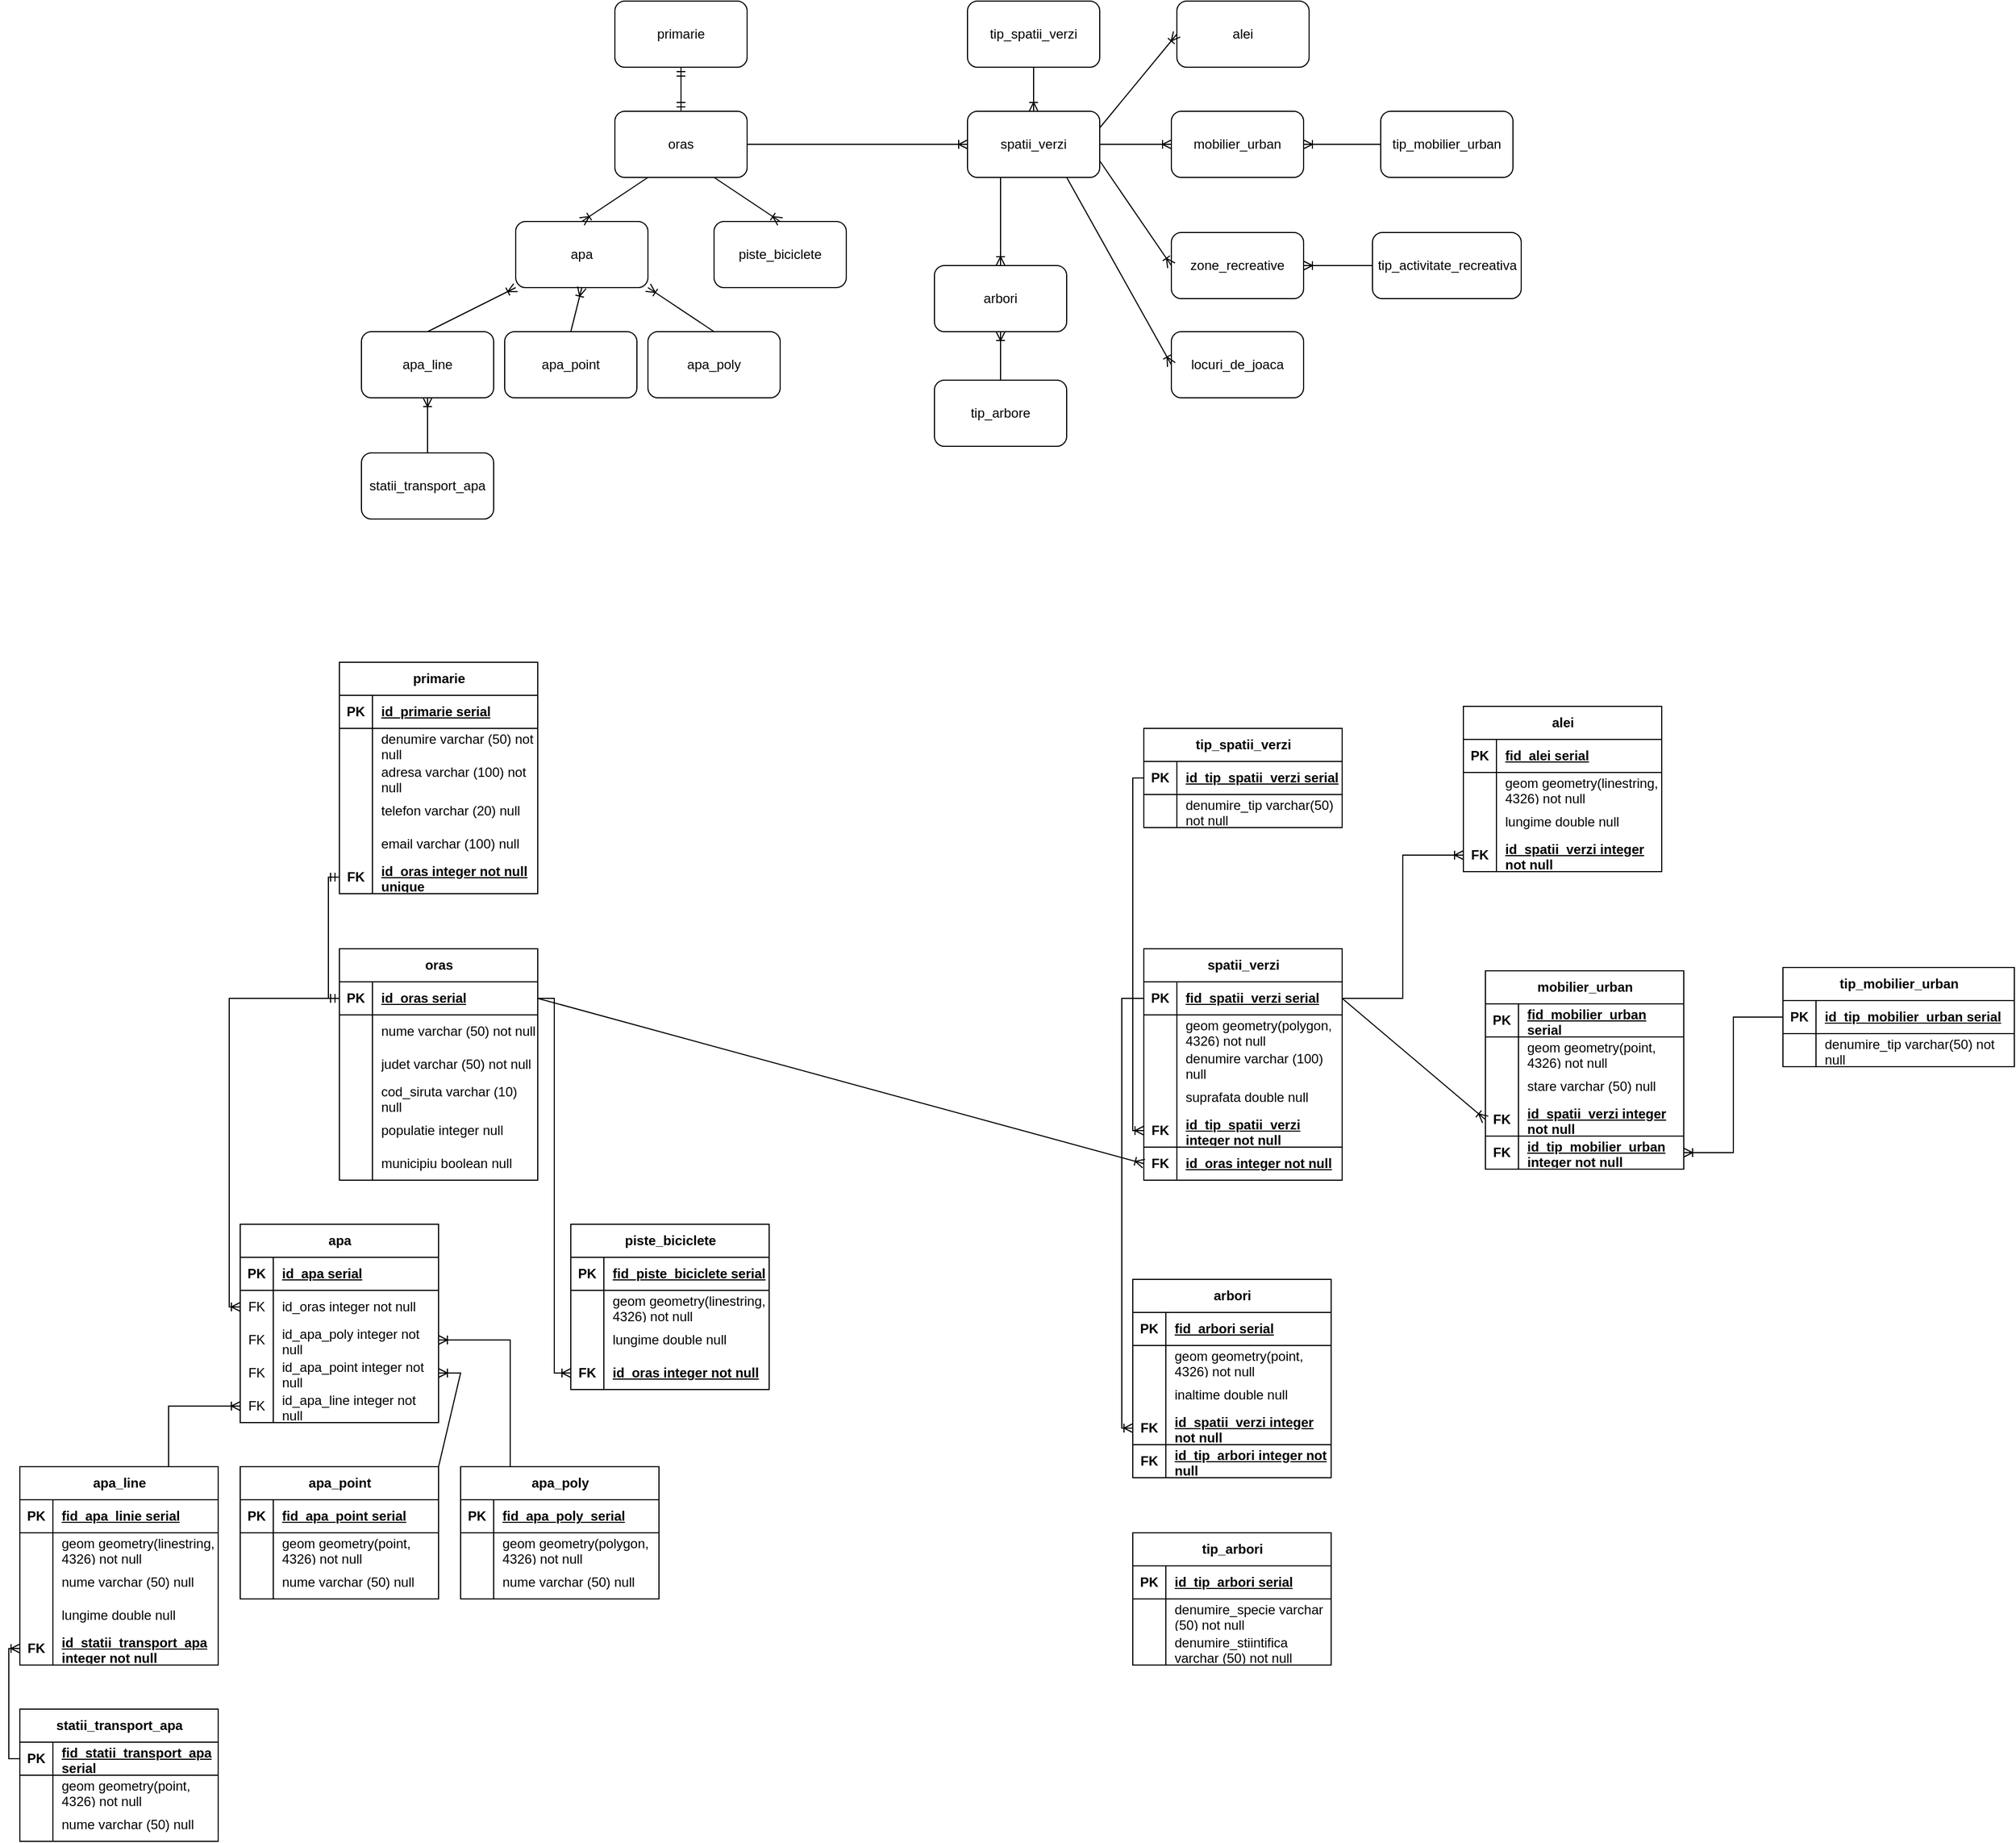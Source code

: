 <mxfile version="27.1.6">
  <diagram name="Pagină-1" id="VS28KrAuoF9FPVjem3TP">
    <mxGraphModel dx="2395" dy="1498" grid="1" gridSize="10" guides="1" tooltips="1" connect="1" arrows="1" fold="1" page="1" pageScale="1" pageWidth="1169" pageHeight="827" math="0" shadow="0">
      <root>
        <mxCell id="0" />
        <mxCell id="1" parent="0" />
        <mxCell id="lEAxfnKOA9IEq82XLSyS-1" value="oras" style="rounded=1;whiteSpace=wrap;html=1;" vertex="1" parent="1">
          <mxGeometry x="80" y="50" width="120" height="60" as="geometry" />
        </mxCell>
        <mxCell id="lEAxfnKOA9IEq82XLSyS-2" value="" style="edgeStyle=entityRelationEdgeStyle;fontSize=12;html=1;endArrow=ERoneToMany;rounded=0;exitX=1;exitY=0.5;exitDx=0;exitDy=0;entryX=0;entryY=0.5;entryDx=0;entryDy=0;" edge="1" parent="1" source="lEAxfnKOA9IEq82XLSyS-1" target="lEAxfnKOA9IEq82XLSyS-3">
          <mxGeometry width="100" height="100" relative="1" as="geometry">
            <mxPoint x="480" y="350" as="sourcePoint" />
            <mxPoint x="280" y="80" as="targetPoint" />
          </mxGeometry>
        </mxCell>
        <mxCell id="lEAxfnKOA9IEq82XLSyS-3" value="spatii_verzi" style="rounded=1;whiteSpace=wrap;html=1;" vertex="1" parent="1">
          <mxGeometry x="400" y="50" width="120" height="60" as="geometry" />
        </mxCell>
        <mxCell id="lEAxfnKOA9IEq82XLSyS-4" value="tip_spatii_verzi" style="rounded=1;whiteSpace=wrap;html=1;" vertex="1" parent="1">
          <mxGeometry x="400" y="-50" width="120" height="60" as="geometry" />
        </mxCell>
        <mxCell id="lEAxfnKOA9IEq82XLSyS-5" value="" style="fontSize=12;html=1;endArrow=ERoneToMany;rounded=0;exitX=0.5;exitY=1;exitDx=0;exitDy=0;entryX=0.5;entryY=0;entryDx=0;entryDy=0;" edge="1" parent="1" source="lEAxfnKOA9IEq82XLSyS-4" target="lEAxfnKOA9IEq82XLSyS-3">
          <mxGeometry width="100" height="100" relative="1" as="geometry">
            <mxPoint x="400" y="170" as="sourcePoint" />
            <mxPoint x="500" y="70" as="targetPoint" />
          </mxGeometry>
        </mxCell>
        <mxCell id="lEAxfnKOA9IEq82XLSyS-6" value="apa" style="rounded=1;whiteSpace=wrap;html=1;" vertex="1" parent="1">
          <mxGeometry x="-10" y="150" width="120" height="60" as="geometry" />
        </mxCell>
        <mxCell id="lEAxfnKOA9IEq82XLSyS-7" value="" style="fontSize=12;html=1;endArrow=ERoneToMany;rounded=0;exitX=0.25;exitY=1;exitDx=0;exitDy=0;entryX=0.5;entryY=0;entryDx=0;entryDy=0;" edge="1" parent="1" source="lEAxfnKOA9IEq82XLSyS-1" target="lEAxfnKOA9IEq82XLSyS-6">
          <mxGeometry width="100" height="100" relative="1" as="geometry">
            <mxPoint x="420" y="290" as="sourcePoint" />
            <mxPoint x="520" y="190" as="targetPoint" />
          </mxGeometry>
        </mxCell>
        <mxCell id="lEAxfnKOA9IEq82XLSyS-8" value="apa_line" style="rounded=1;whiteSpace=wrap;html=1;" vertex="1" parent="1">
          <mxGeometry x="-150" y="250" width="120" height="60" as="geometry" />
        </mxCell>
        <mxCell id="lEAxfnKOA9IEq82XLSyS-9" value="apa_poly" style="rounded=1;whiteSpace=wrap;html=1;" vertex="1" parent="1">
          <mxGeometry x="110" y="250" width="120" height="60" as="geometry" />
        </mxCell>
        <mxCell id="lEAxfnKOA9IEq82XLSyS-10" value="" style="fontSize=12;html=1;endArrow=ERoneToMany;rounded=0;exitX=0.5;exitY=0;exitDx=0;exitDy=0;entryX=0;entryY=1;entryDx=0;entryDy=0;" edge="1" parent="1" source="lEAxfnKOA9IEq82XLSyS-8" target="lEAxfnKOA9IEq82XLSyS-6">
          <mxGeometry width="100" height="100" relative="1" as="geometry">
            <mxPoint x="420" y="290" as="sourcePoint" />
            <mxPoint x="520" y="190" as="targetPoint" />
          </mxGeometry>
        </mxCell>
        <mxCell id="lEAxfnKOA9IEq82XLSyS-11" value="" style="fontSize=12;html=1;endArrow=ERoneToMany;rounded=0;exitX=0.5;exitY=0;exitDx=0;exitDy=0;entryX=1;entryY=1;entryDx=0;entryDy=0;" edge="1" parent="1" source="lEAxfnKOA9IEq82XLSyS-9" target="lEAxfnKOA9IEq82XLSyS-6">
          <mxGeometry width="100" height="100" relative="1" as="geometry">
            <mxPoint x="420" y="290" as="sourcePoint" />
            <mxPoint x="520" y="190" as="targetPoint" />
          </mxGeometry>
        </mxCell>
        <mxCell id="lEAxfnKOA9IEq82XLSyS-12" value="statii_transport_apa" style="rounded=1;whiteSpace=wrap;html=1;" vertex="1" parent="1">
          <mxGeometry x="-150" y="360" width="120" height="60" as="geometry" />
        </mxCell>
        <mxCell id="lEAxfnKOA9IEq82XLSyS-13" value="" style="fontSize=12;html=1;endArrow=ERoneToMany;rounded=0;exitX=0.5;exitY=0;exitDx=0;exitDy=0;entryX=0.5;entryY=1;entryDx=0;entryDy=0;" edge="1" parent="1" source="lEAxfnKOA9IEq82XLSyS-12" target="lEAxfnKOA9IEq82XLSyS-8">
          <mxGeometry width="100" height="100" relative="1" as="geometry">
            <mxPoint x="210" y="414" as="sourcePoint" />
            <mxPoint x="310" y="314" as="targetPoint" />
          </mxGeometry>
        </mxCell>
        <mxCell id="lEAxfnKOA9IEq82XLSyS-14" value="mobilier_urban" style="rounded=1;whiteSpace=wrap;html=1;" vertex="1" parent="1">
          <mxGeometry x="585" y="50" width="120" height="60" as="geometry" />
        </mxCell>
        <mxCell id="lEAxfnKOA9IEq82XLSyS-15" value="tip_mobilier_urban" style="rounded=1;whiteSpace=wrap;html=1;" vertex="1" parent="1">
          <mxGeometry x="775" y="50" width="120" height="60" as="geometry" />
        </mxCell>
        <mxCell id="lEAxfnKOA9IEq82XLSyS-16" value="" style="fontSize=12;html=1;endArrow=ERoneToMany;rounded=0;exitX=0;exitY=0.5;exitDx=0;exitDy=0;entryX=1;entryY=0.5;entryDx=0;entryDy=0;" edge="1" parent="1" source="lEAxfnKOA9IEq82XLSyS-15" target="lEAxfnKOA9IEq82XLSyS-14">
          <mxGeometry width="100" height="100" relative="1" as="geometry">
            <mxPoint x="510" y="360" as="sourcePoint" />
            <mxPoint x="610" y="260" as="targetPoint" />
          </mxGeometry>
        </mxCell>
        <mxCell id="lEAxfnKOA9IEq82XLSyS-18" value="" style="fontSize=12;html=1;endArrow=ERoneToMany;rounded=0;exitX=1;exitY=0.5;exitDx=0;exitDy=0;entryX=0;entryY=0.5;entryDx=0;entryDy=0;" edge="1" parent="1" source="lEAxfnKOA9IEq82XLSyS-3" target="lEAxfnKOA9IEq82XLSyS-14">
          <mxGeometry width="100" height="100" relative="1" as="geometry">
            <mxPoint x="440" y="300" as="sourcePoint" />
            <mxPoint x="540" y="200" as="targetPoint" />
          </mxGeometry>
        </mxCell>
        <mxCell id="lEAxfnKOA9IEq82XLSyS-19" value="zone_recreative" style="rounded=1;whiteSpace=wrap;html=1;" vertex="1" parent="1">
          <mxGeometry x="585" y="160" width="120" height="60" as="geometry" />
        </mxCell>
        <mxCell id="lEAxfnKOA9IEq82XLSyS-20" value="tip_activitate_recreativa" style="rounded=1;whiteSpace=wrap;html=1;" vertex="1" parent="1">
          <mxGeometry x="767.5" y="160" width="135" height="60" as="geometry" />
        </mxCell>
        <mxCell id="lEAxfnKOA9IEq82XLSyS-21" value="" style="fontSize=12;html=1;endArrow=ERoneToMany;rounded=0;exitX=0;exitY=0.5;exitDx=0;exitDy=0;entryX=1;entryY=0.5;entryDx=0;entryDy=0;" edge="1" parent="1" source="lEAxfnKOA9IEq82XLSyS-20" target="lEAxfnKOA9IEq82XLSyS-19">
          <mxGeometry width="100" height="100" relative="1" as="geometry">
            <mxPoint x="440" y="300" as="sourcePoint" />
            <mxPoint x="780" y="260" as="targetPoint" />
          </mxGeometry>
        </mxCell>
        <mxCell id="lEAxfnKOA9IEq82XLSyS-22" value="" style="fontSize=12;html=1;endArrow=ERoneToMany;rounded=0;exitX=1;exitY=0.75;exitDx=0;exitDy=0;entryX=0;entryY=0.5;entryDx=0;entryDy=0;" edge="1" parent="1" source="lEAxfnKOA9IEq82XLSyS-3" target="lEAxfnKOA9IEq82XLSyS-19">
          <mxGeometry width="100" height="100" relative="1" as="geometry">
            <mxPoint x="440" y="300" as="sourcePoint" />
            <mxPoint x="540" y="200" as="targetPoint" />
          </mxGeometry>
        </mxCell>
        <mxCell id="lEAxfnKOA9IEq82XLSyS-23" value="piste_biciclete" style="rounded=1;whiteSpace=wrap;html=1;" vertex="1" parent="1">
          <mxGeometry x="170" y="150" width="120" height="60" as="geometry" />
        </mxCell>
        <mxCell id="lEAxfnKOA9IEq82XLSyS-24" value="" style="fontSize=12;html=1;endArrow=ERoneToMany;rounded=0;exitX=0.75;exitY=1;exitDx=0;exitDy=0;entryX=0.5;entryY=0;entryDx=0;entryDy=0;" edge="1" parent="1" source="lEAxfnKOA9IEq82XLSyS-1" target="lEAxfnKOA9IEq82XLSyS-23">
          <mxGeometry width="100" height="100" relative="1" as="geometry">
            <mxPoint x="240" y="310" as="sourcePoint" />
            <mxPoint x="340" y="210" as="targetPoint" />
          </mxGeometry>
        </mxCell>
        <mxCell id="lEAxfnKOA9IEq82XLSyS-25" value="arbori" style="rounded=1;whiteSpace=wrap;html=1;" vertex="1" parent="1">
          <mxGeometry x="370" y="190" width="120" height="60" as="geometry" />
        </mxCell>
        <mxCell id="lEAxfnKOA9IEq82XLSyS-26" value="tip_arbore" style="rounded=1;whiteSpace=wrap;html=1;" vertex="1" parent="1">
          <mxGeometry x="370" y="294" width="120" height="60" as="geometry" />
        </mxCell>
        <mxCell id="lEAxfnKOA9IEq82XLSyS-27" value="" style="fontSize=12;html=1;endArrow=ERoneToMany;rounded=0;exitX=0.5;exitY=0;exitDx=0;exitDy=0;entryX=0.5;entryY=1;entryDx=0;entryDy=0;" edge="1" parent="1" source="lEAxfnKOA9IEq82XLSyS-26" target="lEAxfnKOA9IEq82XLSyS-25">
          <mxGeometry width="100" height="100" relative="1" as="geometry">
            <mxPoint x="600" y="200" as="sourcePoint" />
            <mxPoint x="700" y="100" as="targetPoint" />
          </mxGeometry>
        </mxCell>
        <mxCell id="lEAxfnKOA9IEq82XLSyS-28" value="" style="fontSize=12;html=1;endArrow=ERoneToMany;rounded=0;exitX=0.25;exitY=1;exitDx=0;exitDy=0;entryX=0.5;entryY=0;entryDx=0;entryDy=0;" edge="1" parent="1" source="lEAxfnKOA9IEq82XLSyS-3" target="lEAxfnKOA9IEq82XLSyS-25">
          <mxGeometry width="100" height="100" relative="1" as="geometry">
            <mxPoint x="600" y="200" as="sourcePoint" />
            <mxPoint x="700" y="100" as="targetPoint" />
          </mxGeometry>
        </mxCell>
        <mxCell id="lEAxfnKOA9IEq82XLSyS-29" value="locuri_de_joaca" style="rounded=1;whiteSpace=wrap;html=1;" vertex="1" parent="1">
          <mxGeometry x="585" y="250" width="120" height="60" as="geometry" />
        </mxCell>
        <mxCell id="lEAxfnKOA9IEq82XLSyS-30" value="" style="fontSize=12;html=1;endArrow=ERoneToMany;rounded=0;exitX=0.75;exitY=1;exitDx=0;exitDy=0;entryX=0;entryY=0.5;entryDx=0;entryDy=0;" edge="1" parent="1" source="lEAxfnKOA9IEq82XLSyS-3" target="lEAxfnKOA9IEq82XLSyS-29">
          <mxGeometry width="100" height="100" relative="1" as="geometry">
            <mxPoint x="600" y="200" as="sourcePoint" />
            <mxPoint x="700" y="100" as="targetPoint" />
          </mxGeometry>
        </mxCell>
        <mxCell id="lEAxfnKOA9IEq82XLSyS-31" value="alei" style="rounded=1;whiteSpace=wrap;html=1;" vertex="1" parent="1">
          <mxGeometry x="590" y="-50" width="120" height="60" as="geometry" />
        </mxCell>
        <mxCell id="lEAxfnKOA9IEq82XLSyS-32" value="" style="fontSize=12;html=1;endArrow=ERoneToMany;rounded=0;entryX=0;entryY=0.5;entryDx=0;entryDy=0;exitX=1;exitY=0.25;exitDx=0;exitDy=0;" edge="1" parent="1" source="lEAxfnKOA9IEq82XLSyS-3" target="lEAxfnKOA9IEq82XLSyS-31">
          <mxGeometry width="100" height="100" relative="1" as="geometry">
            <mxPoint x="520" y="50" as="sourcePoint" />
            <mxPoint x="600" y="30" as="targetPoint" />
          </mxGeometry>
        </mxCell>
        <mxCell id="lEAxfnKOA9IEq82XLSyS-33" value="primarie" style="rounded=1;whiteSpace=wrap;html=1;" vertex="1" parent="1">
          <mxGeometry x="80" y="-50" width="120" height="60" as="geometry" />
        </mxCell>
        <mxCell id="lEAxfnKOA9IEq82XLSyS-34" value="" style="fontSize=12;html=1;endArrow=ERmandOne;startArrow=ERmandOne;rounded=0;exitX=0.5;exitY=1;exitDx=0;exitDy=0;entryX=0.5;entryY=0;entryDx=0;entryDy=0;" edge="1" parent="1" source="lEAxfnKOA9IEq82XLSyS-33" target="lEAxfnKOA9IEq82XLSyS-1">
          <mxGeometry width="100" height="100" relative="1" as="geometry">
            <mxPoint x="230" y="30" as="sourcePoint" />
            <mxPoint x="330" y="-70" as="targetPoint" />
          </mxGeometry>
        </mxCell>
        <mxCell id="lEAxfnKOA9IEq82XLSyS-35" value="apa_point" style="rounded=1;whiteSpace=wrap;html=1;" vertex="1" parent="1">
          <mxGeometry x="-20" y="250" width="120" height="60" as="geometry" />
        </mxCell>
        <mxCell id="lEAxfnKOA9IEq82XLSyS-36" value="" style="fontSize=12;html=1;endArrow=ERoneToMany;rounded=0;exitX=0.5;exitY=0;exitDx=0;exitDy=0;entryX=0.5;entryY=1;entryDx=0;entryDy=0;" edge="1" parent="1" source="lEAxfnKOA9IEq82XLSyS-35" target="lEAxfnKOA9IEq82XLSyS-6">
          <mxGeometry width="100" height="100" relative="1" as="geometry">
            <mxPoint x="350" y="260" as="sourcePoint" />
            <mxPoint x="450" y="160" as="targetPoint" />
          </mxGeometry>
        </mxCell>
        <mxCell id="lEAxfnKOA9IEq82XLSyS-37" value="oras" style="shape=table;startSize=30;container=1;collapsible=1;childLayout=tableLayout;fixedRows=1;rowLines=0;fontStyle=1;align=center;resizeLast=1;html=1;" vertex="1" parent="1">
          <mxGeometry x="-170" y="810" width="180" height="210" as="geometry" />
        </mxCell>
        <mxCell id="lEAxfnKOA9IEq82XLSyS-38" value="" style="shape=tableRow;horizontal=0;startSize=0;swimlaneHead=0;swimlaneBody=0;fillColor=none;collapsible=0;dropTarget=0;points=[[0,0.5],[1,0.5]];portConstraint=eastwest;top=0;left=0;right=0;bottom=1;" vertex="1" parent="lEAxfnKOA9IEq82XLSyS-37">
          <mxGeometry y="30" width="180" height="30" as="geometry" />
        </mxCell>
        <mxCell id="lEAxfnKOA9IEq82XLSyS-39" value="PK" style="shape=partialRectangle;connectable=0;fillColor=none;top=0;left=0;bottom=0;right=0;fontStyle=1;overflow=hidden;whiteSpace=wrap;html=1;" vertex="1" parent="lEAxfnKOA9IEq82XLSyS-38">
          <mxGeometry width="30" height="30" as="geometry">
            <mxRectangle width="30" height="30" as="alternateBounds" />
          </mxGeometry>
        </mxCell>
        <mxCell id="lEAxfnKOA9IEq82XLSyS-40" value="id_oras serial" style="shape=partialRectangle;connectable=0;fillColor=none;top=0;left=0;bottom=0;right=0;align=left;spacingLeft=6;fontStyle=5;overflow=hidden;whiteSpace=wrap;html=1;" vertex="1" parent="lEAxfnKOA9IEq82XLSyS-38">
          <mxGeometry x="30" width="150" height="30" as="geometry">
            <mxRectangle width="150" height="30" as="alternateBounds" />
          </mxGeometry>
        </mxCell>
        <mxCell id="lEAxfnKOA9IEq82XLSyS-41" value="" style="shape=tableRow;horizontal=0;startSize=0;swimlaneHead=0;swimlaneBody=0;fillColor=none;collapsible=0;dropTarget=0;points=[[0,0.5],[1,0.5]];portConstraint=eastwest;top=0;left=0;right=0;bottom=0;" vertex="1" parent="lEAxfnKOA9IEq82XLSyS-37">
          <mxGeometry y="60" width="180" height="30" as="geometry" />
        </mxCell>
        <mxCell id="lEAxfnKOA9IEq82XLSyS-42" value="" style="shape=partialRectangle;connectable=0;fillColor=none;top=0;left=0;bottom=0;right=0;editable=1;overflow=hidden;whiteSpace=wrap;html=1;" vertex="1" parent="lEAxfnKOA9IEq82XLSyS-41">
          <mxGeometry width="30" height="30" as="geometry">
            <mxRectangle width="30" height="30" as="alternateBounds" />
          </mxGeometry>
        </mxCell>
        <mxCell id="lEAxfnKOA9IEq82XLSyS-43" value="nume varchar (50) not null" style="shape=partialRectangle;connectable=0;fillColor=none;top=0;left=0;bottom=0;right=0;align=left;spacingLeft=6;overflow=hidden;whiteSpace=wrap;html=1;" vertex="1" parent="lEAxfnKOA9IEq82XLSyS-41">
          <mxGeometry x="30" width="150" height="30" as="geometry">
            <mxRectangle width="150" height="30" as="alternateBounds" />
          </mxGeometry>
        </mxCell>
        <mxCell id="lEAxfnKOA9IEq82XLSyS-44" value="" style="shape=tableRow;horizontal=0;startSize=0;swimlaneHead=0;swimlaneBody=0;fillColor=none;collapsible=0;dropTarget=0;points=[[0,0.5],[1,0.5]];portConstraint=eastwest;top=0;left=0;right=0;bottom=0;" vertex="1" parent="lEAxfnKOA9IEq82XLSyS-37">
          <mxGeometry y="90" width="180" height="30" as="geometry" />
        </mxCell>
        <mxCell id="lEAxfnKOA9IEq82XLSyS-45" value="" style="shape=partialRectangle;connectable=0;fillColor=none;top=0;left=0;bottom=0;right=0;editable=1;overflow=hidden;whiteSpace=wrap;html=1;" vertex="1" parent="lEAxfnKOA9IEq82XLSyS-44">
          <mxGeometry width="30" height="30" as="geometry">
            <mxRectangle width="30" height="30" as="alternateBounds" />
          </mxGeometry>
        </mxCell>
        <mxCell id="lEAxfnKOA9IEq82XLSyS-46" value="judet varchar (50) not null" style="shape=partialRectangle;connectable=0;fillColor=none;top=0;left=0;bottom=0;right=0;align=left;spacingLeft=6;overflow=hidden;whiteSpace=wrap;html=1;" vertex="1" parent="lEAxfnKOA9IEq82XLSyS-44">
          <mxGeometry x="30" width="150" height="30" as="geometry">
            <mxRectangle width="150" height="30" as="alternateBounds" />
          </mxGeometry>
        </mxCell>
        <mxCell id="lEAxfnKOA9IEq82XLSyS-47" value="" style="shape=tableRow;horizontal=0;startSize=0;swimlaneHead=0;swimlaneBody=0;fillColor=none;collapsible=0;dropTarget=0;points=[[0,0.5],[1,0.5]];portConstraint=eastwest;top=0;left=0;right=0;bottom=0;" vertex="1" parent="lEAxfnKOA9IEq82XLSyS-37">
          <mxGeometry y="120" width="180" height="30" as="geometry" />
        </mxCell>
        <mxCell id="lEAxfnKOA9IEq82XLSyS-48" value="" style="shape=partialRectangle;connectable=0;fillColor=none;top=0;left=0;bottom=0;right=0;editable=1;overflow=hidden;whiteSpace=wrap;html=1;" vertex="1" parent="lEAxfnKOA9IEq82XLSyS-47">
          <mxGeometry width="30" height="30" as="geometry">
            <mxRectangle width="30" height="30" as="alternateBounds" />
          </mxGeometry>
        </mxCell>
        <mxCell id="lEAxfnKOA9IEq82XLSyS-49" value="cod_siruta varchar (10) null" style="shape=partialRectangle;connectable=0;fillColor=none;top=0;left=0;bottom=0;right=0;align=left;spacingLeft=6;overflow=hidden;whiteSpace=wrap;html=1;" vertex="1" parent="lEAxfnKOA9IEq82XLSyS-47">
          <mxGeometry x="30" width="150" height="30" as="geometry">
            <mxRectangle width="150" height="30" as="alternateBounds" />
          </mxGeometry>
        </mxCell>
        <mxCell id="lEAxfnKOA9IEq82XLSyS-50" value="" style="shape=tableRow;horizontal=0;startSize=0;swimlaneHead=0;swimlaneBody=0;fillColor=none;collapsible=0;dropTarget=0;points=[[0,0.5],[1,0.5]];portConstraint=eastwest;top=0;left=0;right=0;bottom=0;" vertex="1" parent="lEAxfnKOA9IEq82XLSyS-37">
          <mxGeometry y="150" width="180" height="30" as="geometry" />
        </mxCell>
        <mxCell id="lEAxfnKOA9IEq82XLSyS-51" value="" style="shape=partialRectangle;connectable=0;fillColor=none;top=0;left=0;bottom=0;right=0;editable=1;overflow=hidden;whiteSpace=wrap;html=1;" vertex="1" parent="lEAxfnKOA9IEq82XLSyS-50">
          <mxGeometry width="30" height="30" as="geometry">
            <mxRectangle width="30" height="30" as="alternateBounds" />
          </mxGeometry>
        </mxCell>
        <mxCell id="lEAxfnKOA9IEq82XLSyS-52" value="populatie integer null" style="shape=partialRectangle;connectable=0;fillColor=none;top=0;left=0;bottom=0;right=0;align=left;spacingLeft=6;overflow=hidden;whiteSpace=wrap;html=1;" vertex="1" parent="lEAxfnKOA9IEq82XLSyS-50">
          <mxGeometry x="30" width="150" height="30" as="geometry">
            <mxRectangle width="150" height="30" as="alternateBounds" />
          </mxGeometry>
        </mxCell>
        <mxCell id="lEAxfnKOA9IEq82XLSyS-53" value="" style="shape=tableRow;horizontal=0;startSize=0;swimlaneHead=0;swimlaneBody=0;fillColor=none;collapsible=0;dropTarget=0;points=[[0,0.5],[1,0.5]];portConstraint=eastwest;top=0;left=0;right=0;bottom=0;" vertex="1" parent="lEAxfnKOA9IEq82XLSyS-37">
          <mxGeometry y="180" width="180" height="30" as="geometry" />
        </mxCell>
        <mxCell id="lEAxfnKOA9IEq82XLSyS-54" value="" style="shape=partialRectangle;connectable=0;fillColor=none;top=0;left=0;bottom=0;right=0;editable=1;overflow=hidden;whiteSpace=wrap;html=1;" vertex="1" parent="lEAxfnKOA9IEq82XLSyS-53">
          <mxGeometry width="30" height="30" as="geometry">
            <mxRectangle width="30" height="30" as="alternateBounds" />
          </mxGeometry>
        </mxCell>
        <mxCell id="lEAxfnKOA9IEq82XLSyS-55" value="municipiu boolean null" style="shape=partialRectangle;connectable=0;fillColor=none;top=0;left=0;bottom=0;right=0;align=left;spacingLeft=6;overflow=hidden;whiteSpace=wrap;html=1;" vertex="1" parent="lEAxfnKOA9IEq82XLSyS-53">
          <mxGeometry x="30" width="150" height="30" as="geometry">
            <mxRectangle width="150" height="30" as="alternateBounds" />
          </mxGeometry>
        </mxCell>
        <mxCell id="lEAxfnKOA9IEq82XLSyS-56" value="primarie" style="shape=table;startSize=30;container=1;collapsible=1;childLayout=tableLayout;fixedRows=1;rowLines=0;fontStyle=1;align=center;resizeLast=1;html=1;" vertex="1" parent="1">
          <mxGeometry x="-170" y="550" width="180" height="210" as="geometry" />
        </mxCell>
        <mxCell id="lEAxfnKOA9IEq82XLSyS-57" value="" style="shape=tableRow;horizontal=0;startSize=0;swimlaneHead=0;swimlaneBody=0;fillColor=none;collapsible=0;dropTarget=0;points=[[0,0.5],[1,0.5]];portConstraint=eastwest;top=0;left=0;right=0;bottom=1;" vertex="1" parent="lEAxfnKOA9IEq82XLSyS-56">
          <mxGeometry y="30" width="180" height="30" as="geometry" />
        </mxCell>
        <mxCell id="lEAxfnKOA9IEq82XLSyS-58" value="PK" style="shape=partialRectangle;connectable=0;fillColor=none;top=0;left=0;bottom=0;right=0;fontStyle=1;overflow=hidden;whiteSpace=wrap;html=1;" vertex="1" parent="lEAxfnKOA9IEq82XLSyS-57">
          <mxGeometry width="30" height="30" as="geometry">
            <mxRectangle width="30" height="30" as="alternateBounds" />
          </mxGeometry>
        </mxCell>
        <mxCell id="lEAxfnKOA9IEq82XLSyS-59" value="id_primarie serial" style="shape=partialRectangle;connectable=0;fillColor=none;top=0;left=0;bottom=0;right=0;align=left;spacingLeft=6;fontStyle=5;overflow=hidden;whiteSpace=wrap;html=1;" vertex="1" parent="lEAxfnKOA9IEq82XLSyS-57">
          <mxGeometry x="30" width="150" height="30" as="geometry">
            <mxRectangle width="150" height="30" as="alternateBounds" />
          </mxGeometry>
        </mxCell>
        <mxCell id="lEAxfnKOA9IEq82XLSyS-60" value="" style="shape=tableRow;horizontal=0;startSize=0;swimlaneHead=0;swimlaneBody=0;fillColor=none;collapsible=0;dropTarget=0;points=[[0,0.5],[1,0.5]];portConstraint=eastwest;top=0;left=0;right=0;bottom=0;" vertex="1" parent="lEAxfnKOA9IEq82XLSyS-56">
          <mxGeometry y="60" width="180" height="30" as="geometry" />
        </mxCell>
        <mxCell id="lEAxfnKOA9IEq82XLSyS-61" value="" style="shape=partialRectangle;connectable=0;fillColor=none;top=0;left=0;bottom=0;right=0;editable=1;overflow=hidden;whiteSpace=wrap;html=1;" vertex="1" parent="lEAxfnKOA9IEq82XLSyS-60">
          <mxGeometry width="30" height="30" as="geometry">
            <mxRectangle width="30" height="30" as="alternateBounds" />
          </mxGeometry>
        </mxCell>
        <mxCell id="lEAxfnKOA9IEq82XLSyS-62" value="denumire varchar (50) not null" style="shape=partialRectangle;connectable=0;fillColor=none;top=0;left=0;bottom=0;right=0;align=left;spacingLeft=6;overflow=hidden;whiteSpace=wrap;html=1;" vertex="1" parent="lEAxfnKOA9IEq82XLSyS-60">
          <mxGeometry x="30" width="150" height="30" as="geometry">
            <mxRectangle width="150" height="30" as="alternateBounds" />
          </mxGeometry>
        </mxCell>
        <mxCell id="lEAxfnKOA9IEq82XLSyS-63" value="" style="shape=tableRow;horizontal=0;startSize=0;swimlaneHead=0;swimlaneBody=0;fillColor=none;collapsible=0;dropTarget=0;points=[[0,0.5],[1,0.5]];portConstraint=eastwest;top=0;left=0;right=0;bottom=0;" vertex="1" parent="lEAxfnKOA9IEq82XLSyS-56">
          <mxGeometry y="90" width="180" height="30" as="geometry" />
        </mxCell>
        <mxCell id="lEAxfnKOA9IEq82XLSyS-64" value="" style="shape=partialRectangle;connectable=0;fillColor=none;top=0;left=0;bottom=0;right=0;editable=1;overflow=hidden;whiteSpace=wrap;html=1;" vertex="1" parent="lEAxfnKOA9IEq82XLSyS-63">
          <mxGeometry width="30" height="30" as="geometry">
            <mxRectangle width="30" height="30" as="alternateBounds" />
          </mxGeometry>
        </mxCell>
        <mxCell id="lEAxfnKOA9IEq82XLSyS-65" value="adresa varchar (100) not null" style="shape=partialRectangle;connectable=0;fillColor=none;top=0;left=0;bottom=0;right=0;align=left;spacingLeft=6;overflow=hidden;whiteSpace=wrap;html=1;" vertex="1" parent="lEAxfnKOA9IEq82XLSyS-63">
          <mxGeometry x="30" width="150" height="30" as="geometry">
            <mxRectangle width="150" height="30" as="alternateBounds" />
          </mxGeometry>
        </mxCell>
        <mxCell id="lEAxfnKOA9IEq82XLSyS-66" value="" style="shape=tableRow;horizontal=0;startSize=0;swimlaneHead=0;swimlaneBody=0;fillColor=none;collapsible=0;dropTarget=0;points=[[0,0.5],[1,0.5]];portConstraint=eastwest;top=0;left=0;right=0;bottom=0;" vertex="1" parent="lEAxfnKOA9IEq82XLSyS-56">
          <mxGeometry y="120" width="180" height="30" as="geometry" />
        </mxCell>
        <mxCell id="lEAxfnKOA9IEq82XLSyS-67" value="" style="shape=partialRectangle;connectable=0;fillColor=none;top=0;left=0;bottom=0;right=0;editable=1;overflow=hidden;whiteSpace=wrap;html=1;" vertex="1" parent="lEAxfnKOA9IEq82XLSyS-66">
          <mxGeometry width="30" height="30" as="geometry">
            <mxRectangle width="30" height="30" as="alternateBounds" />
          </mxGeometry>
        </mxCell>
        <mxCell id="lEAxfnKOA9IEq82XLSyS-68" value="telefon varchar (20) null" style="shape=partialRectangle;connectable=0;fillColor=none;top=0;left=0;bottom=0;right=0;align=left;spacingLeft=6;overflow=hidden;whiteSpace=wrap;html=1;" vertex="1" parent="lEAxfnKOA9IEq82XLSyS-66">
          <mxGeometry x="30" width="150" height="30" as="geometry">
            <mxRectangle width="150" height="30" as="alternateBounds" />
          </mxGeometry>
        </mxCell>
        <mxCell id="lEAxfnKOA9IEq82XLSyS-69" value="" style="shape=tableRow;horizontal=0;startSize=0;swimlaneHead=0;swimlaneBody=0;fillColor=none;collapsible=0;dropTarget=0;points=[[0,0.5],[1,0.5]];portConstraint=eastwest;top=0;left=0;right=0;bottom=0;" vertex="1" parent="lEAxfnKOA9IEq82XLSyS-56">
          <mxGeometry y="150" width="180" height="30" as="geometry" />
        </mxCell>
        <mxCell id="lEAxfnKOA9IEq82XLSyS-70" value="" style="shape=partialRectangle;connectable=0;fillColor=none;top=0;left=0;bottom=0;right=0;editable=1;overflow=hidden;whiteSpace=wrap;html=1;" vertex="1" parent="lEAxfnKOA9IEq82XLSyS-69">
          <mxGeometry width="30" height="30" as="geometry">
            <mxRectangle width="30" height="30" as="alternateBounds" />
          </mxGeometry>
        </mxCell>
        <mxCell id="lEAxfnKOA9IEq82XLSyS-71" value="email varchar (100) null" style="shape=partialRectangle;connectable=0;fillColor=none;top=0;left=0;bottom=0;right=0;align=left;spacingLeft=6;overflow=hidden;whiteSpace=wrap;html=1;" vertex="1" parent="lEAxfnKOA9IEq82XLSyS-69">
          <mxGeometry x="30" width="150" height="30" as="geometry">
            <mxRectangle width="150" height="30" as="alternateBounds" />
          </mxGeometry>
        </mxCell>
        <mxCell id="lEAxfnKOA9IEq82XLSyS-75" value="" style="shape=tableRow;horizontal=0;startSize=0;swimlaneHead=0;swimlaneBody=0;fillColor=none;collapsible=0;dropTarget=0;points=[[0,0.5],[1,0.5]];portConstraint=eastwest;top=0;left=0;right=0;bottom=1;" vertex="1" parent="lEAxfnKOA9IEq82XLSyS-56">
          <mxGeometry y="180" width="180" height="30" as="geometry" />
        </mxCell>
        <mxCell id="lEAxfnKOA9IEq82XLSyS-76" value="FK" style="shape=partialRectangle;connectable=0;fillColor=none;top=0;left=0;bottom=0;right=0;fontStyle=1;overflow=hidden;whiteSpace=wrap;html=1;" vertex="1" parent="lEAxfnKOA9IEq82XLSyS-75">
          <mxGeometry width="30" height="30" as="geometry">
            <mxRectangle width="30" height="30" as="alternateBounds" />
          </mxGeometry>
        </mxCell>
        <mxCell id="lEAxfnKOA9IEq82XLSyS-77" value="id_oras integer not null unique" style="shape=partialRectangle;connectable=0;fillColor=none;top=0;left=0;bottom=0;right=0;align=left;spacingLeft=6;fontStyle=5;overflow=hidden;whiteSpace=wrap;html=1;" vertex="1" parent="lEAxfnKOA9IEq82XLSyS-75">
          <mxGeometry x="30" width="150" height="30" as="geometry">
            <mxRectangle width="150" height="30" as="alternateBounds" />
          </mxGeometry>
        </mxCell>
        <mxCell id="lEAxfnKOA9IEq82XLSyS-78" value="" style="edgeStyle=orthogonalEdgeStyle;fontSize=12;html=1;endArrow=ERmandOne;startArrow=ERmandOne;rounded=0;exitX=0;exitY=0.5;exitDx=0;exitDy=0;entryX=0;entryY=0.5;entryDx=0;entryDy=0;" edge="1" parent="1" source="lEAxfnKOA9IEq82XLSyS-38" target="lEAxfnKOA9IEq82XLSyS-75">
          <mxGeometry width="100" height="100" relative="1" as="geometry">
            <mxPoint x="110" y="870" as="sourcePoint" />
            <mxPoint x="-90" y="780" as="targetPoint" />
          </mxGeometry>
        </mxCell>
        <mxCell id="lEAxfnKOA9IEq82XLSyS-79" value="apa" style="shape=table;startSize=30;container=1;collapsible=1;childLayout=tableLayout;fixedRows=1;rowLines=0;fontStyle=1;align=center;resizeLast=1;html=1;" vertex="1" parent="1">
          <mxGeometry x="-260" y="1060" width="180" height="180" as="geometry" />
        </mxCell>
        <mxCell id="lEAxfnKOA9IEq82XLSyS-80" value="" style="shape=tableRow;horizontal=0;startSize=0;swimlaneHead=0;swimlaneBody=0;fillColor=none;collapsible=0;dropTarget=0;points=[[0,0.5],[1,0.5]];portConstraint=eastwest;top=0;left=0;right=0;bottom=1;" vertex="1" parent="lEAxfnKOA9IEq82XLSyS-79">
          <mxGeometry y="30" width="180" height="30" as="geometry" />
        </mxCell>
        <mxCell id="lEAxfnKOA9IEq82XLSyS-81" value="PK" style="shape=partialRectangle;connectable=0;fillColor=none;top=0;left=0;bottom=0;right=0;fontStyle=1;overflow=hidden;whiteSpace=wrap;html=1;" vertex="1" parent="lEAxfnKOA9IEq82XLSyS-80">
          <mxGeometry width="30" height="30" as="geometry">
            <mxRectangle width="30" height="30" as="alternateBounds" />
          </mxGeometry>
        </mxCell>
        <mxCell id="lEAxfnKOA9IEq82XLSyS-82" value="id_apa serial" style="shape=partialRectangle;connectable=0;fillColor=none;top=0;left=0;bottom=0;right=0;align=left;spacingLeft=6;fontStyle=5;overflow=hidden;whiteSpace=wrap;html=1;" vertex="1" parent="lEAxfnKOA9IEq82XLSyS-80">
          <mxGeometry x="30" width="150" height="30" as="geometry">
            <mxRectangle width="150" height="30" as="alternateBounds" />
          </mxGeometry>
        </mxCell>
        <mxCell id="lEAxfnKOA9IEq82XLSyS-83" value="" style="shape=tableRow;horizontal=0;startSize=0;swimlaneHead=0;swimlaneBody=0;fillColor=none;collapsible=0;dropTarget=0;points=[[0,0.5],[1,0.5]];portConstraint=eastwest;top=0;left=0;right=0;bottom=0;" vertex="1" parent="lEAxfnKOA9IEq82XLSyS-79">
          <mxGeometry y="60" width="180" height="30" as="geometry" />
        </mxCell>
        <mxCell id="lEAxfnKOA9IEq82XLSyS-84" value="FK" style="shape=partialRectangle;connectable=0;fillColor=none;top=0;left=0;bottom=0;right=0;editable=1;overflow=hidden;whiteSpace=wrap;html=1;" vertex="1" parent="lEAxfnKOA9IEq82XLSyS-83">
          <mxGeometry width="30" height="30" as="geometry">
            <mxRectangle width="30" height="30" as="alternateBounds" />
          </mxGeometry>
        </mxCell>
        <mxCell id="lEAxfnKOA9IEq82XLSyS-85" value="id_oras integer not null" style="shape=partialRectangle;connectable=0;fillColor=none;top=0;left=0;bottom=0;right=0;align=left;spacingLeft=6;overflow=hidden;whiteSpace=wrap;html=1;" vertex="1" parent="lEAxfnKOA9IEq82XLSyS-83">
          <mxGeometry x="30" width="150" height="30" as="geometry">
            <mxRectangle width="150" height="30" as="alternateBounds" />
          </mxGeometry>
        </mxCell>
        <mxCell id="lEAxfnKOA9IEq82XLSyS-86" value="" style="shape=tableRow;horizontal=0;startSize=0;swimlaneHead=0;swimlaneBody=0;fillColor=none;collapsible=0;dropTarget=0;points=[[0,0.5],[1,0.5]];portConstraint=eastwest;top=0;left=0;right=0;bottom=0;" vertex="1" parent="lEAxfnKOA9IEq82XLSyS-79">
          <mxGeometry y="90" width="180" height="30" as="geometry" />
        </mxCell>
        <mxCell id="lEAxfnKOA9IEq82XLSyS-87" value="FK" style="shape=partialRectangle;connectable=0;fillColor=none;top=0;left=0;bottom=0;right=0;editable=1;overflow=hidden;whiteSpace=wrap;html=1;" vertex="1" parent="lEAxfnKOA9IEq82XLSyS-86">
          <mxGeometry width="30" height="30" as="geometry">
            <mxRectangle width="30" height="30" as="alternateBounds" />
          </mxGeometry>
        </mxCell>
        <mxCell id="lEAxfnKOA9IEq82XLSyS-88" value="id_apa_poly integer not null" style="shape=partialRectangle;connectable=0;fillColor=none;top=0;left=0;bottom=0;right=0;align=left;spacingLeft=6;overflow=hidden;whiteSpace=wrap;html=1;" vertex="1" parent="lEAxfnKOA9IEq82XLSyS-86">
          <mxGeometry x="30" width="150" height="30" as="geometry">
            <mxRectangle width="150" height="30" as="alternateBounds" />
          </mxGeometry>
        </mxCell>
        <mxCell id="lEAxfnKOA9IEq82XLSyS-89" value="" style="shape=tableRow;horizontal=0;startSize=0;swimlaneHead=0;swimlaneBody=0;fillColor=none;collapsible=0;dropTarget=0;points=[[0,0.5],[1,0.5]];portConstraint=eastwest;top=0;left=0;right=0;bottom=0;" vertex="1" parent="lEAxfnKOA9IEq82XLSyS-79">
          <mxGeometry y="120" width="180" height="30" as="geometry" />
        </mxCell>
        <mxCell id="lEAxfnKOA9IEq82XLSyS-90" value="FK" style="shape=partialRectangle;connectable=0;fillColor=none;top=0;left=0;bottom=0;right=0;editable=1;overflow=hidden;whiteSpace=wrap;html=1;" vertex="1" parent="lEAxfnKOA9IEq82XLSyS-89">
          <mxGeometry width="30" height="30" as="geometry">
            <mxRectangle width="30" height="30" as="alternateBounds" />
          </mxGeometry>
        </mxCell>
        <mxCell id="lEAxfnKOA9IEq82XLSyS-91" value="id_apa_point integer not null" style="shape=partialRectangle;connectable=0;fillColor=none;top=0;left=0;bottom=0;right=0;align=left;spacingLeft=6;overflow=hidden;whiteSpace=wrap;html=1;" vertex="1" parent="lEAxfnKOA9IEq82XLSyS-89">
          <mxGeometry x="30" width="150" height="30" as="geometry">
            <mxRectangle width="150" height="30" as="alternateBounds" />
          </mxGeometry>
        </mxCell>
        <mxCell id="lEAxfnKOA9IEq82XLSyS-92" value="" style="shape=tableRow;horizontal=0;startSize=0;swimlaneHead=0;swimlaneBody=0;fillColor=none;collapsible=0;dropTarget=0;points=[[0,0.5],[1,0.5]];portConstraint=eastwest;top=0;left=0;right=0;bottom=0;" vertex="1" parent="lEAxfnKOA9IEq82XLSyS-79">
          <mxGeometry y="150" width="180" height="30" as="geometry" />
        </mxCell>
        <mxCell id="lEAxfnKOA9IEq82XLSyS-93" value="FK" style="shape=partialRectangle;connectable=0;fillColor=none;top=0;left=0;bottom=0;right=0;editable=1;overflow=hidden;whiteSpace=wrap;html=1;" vertex="1" parent="lEAxfnKOA9IEq82XLSyS-92">
          <mxGeometry width="30" height="30" as="geometry">
            <mxRectangle width="30" height="30" as="alternateBounds" />
          </mxGeometry>
        </mxCell>
        <mxCell id="lEAxfnKOA9IEq82XLSyS-94" value="id_apa_line integer not null" style="shape=partialRectangle;connectable=0;fillColor=none;top=0;left=0;bottom=0;right=0;align=left;spacingLeft=6;overflow=hidden;whiteSpace=wrap;html=1;" vertex="1" parent="lEAxfnKOA9IEq82XLSyS-92">
          <mxGeometry x="30" width="150" height="30" as="geometry">
            <mxRectangle width="150" height="30" as="alternateBounds" />
          </mxGeometry>
        </mxCell>
        <mxCell id="lEAxfnKOA9IEq82XLSyS-95" value="" style="edgeStyle=orthogonalEdgeStyle;fontSize=12;html=1;endArrow=ERoneToMany;rounded=0;exitX=0;exitY=0.5;exitDx=0;exitDy=0;entryX=0;entryY=0.5;entryDx=0;entryDy=0;" edge="1" parent="1" source="lEAxfnKOA9IEq82XLSyS-38" target="lEAxfnKOA9IEq82XLSyS-83">
          <mxGeometry width="100" height="100" relative="1" as="geometry">
            <mxPoint x="-30" y="1110" as="sourcePoint" />
            <mxPoint x="70" y="1010" as="targetPoint" />
          </mxGeometry>
        </mxCell>
        <mxCell id="lEAxfnKOA9IEq82XLSyS-96" value="apa_line" style="shape=table;startSize=30;container=1;collapsible=1;childLayout=tableLayout;fixedRows=1;rowLines=0;fontStyle=1;align=center;resizeLast=1;html=1;" vertex="1" parent="1">
          <mxGeometry x="-460" y="1280" width="180" height="180" as="geometry" />
        </mxCell>
        <mxCell id="lEAxfnKOA9IEq82XLSyS-97" value="" style="shape=tableRow;horizontal=0;startSize=0;swimlaneHead=0;swimlaneBody=0;fillColor=none;collapsible=0;dropTarget=0;points=[[0,0.5],[1,0.5]];portConstraint=eastwest;top=0;left=0;right=0;bottom=1;" vertex="1" parent="lEAxfnKOA9IEq82XLSyS-96">
          <mxGeometry y="30" width="180" height="30" as="geometry" />
        </mxCell>
        <mxCell id="lEAxfnKOA9IEq82XLSyS-98" value="PK" style="shape=partialRectangle;connectable=0;fillColor=none;top=0;left=0;bottom=0;right=0;fontStyle=1;overflow=hidden;whiteSpace=wrap;html=1;" vertex="1" parent="lEAxfnKOA9IEq82XLSyS-97">
          <mxGeometry width="30" height="30" as="geometry">
            <mxRectangle width="30" height="30" as="alternateBounds" />
          </mxGeometry>
        </mxCell>
        <mxCell id="lEAxfnKOA9IEq82XLSyS-99" value="fid_apa_linie serial" style="shape=partialRectangle;connectable=0;fillColor=none;top=0;left=0;bottom=0;right=0;align=left;spacingLeft=6;fontStyle=5;overflow=hidden;whiteSpace=wrap;html=1;" vertex="1" parent="lEAxfnKOA9IEq82XLSyS-97">
          <mxGeometry x="30" width="150" height="30" as="geometry">
            <mxRectangle width="150" height="30" as="alternateBounds" />
          </mxGeometry>
        </mxCell>
        <mxCell id="lEAxfnKOA9IEq82XLSyS-100" value="" style="shape=tableRow;horizontal=0;startSize=0;swimlaneHead=0;swimlaneBody=0;fillColor=none;collapsible=0;dropTarget=0;points=[[0,0.5],[1,0.5]];portConstraint=eastwest;top=0;left=0;right=0;bottom=0;" vertex="1" parent="lEAxfnKOA9IEq82XLSyS-96">
          <mxGeometry y="60" width="180" height="30" as="geometry" />
        </mxCell>
        <mxCell id="lEAxfnKOA9IEq82XLSyS-101" value="" style="shape=partialRectangle;connectable=0;fillColor=none;top=0;left=0;bottom=0;right=0;editable=1;overflow=hidden;whiteSpace=wrap;html=1;" vertex="1" parent="lEAxfnKOA9IEq82XLSyS-100">
          <mxGeometry width="30" height="30" as="geometry">
            <mxRectangle width="30" height="30" as="alternateBounds" />
          </mxGeometry>
        </mxCell>
        <mxCell id="lEAxfnKOA9IEq82XLSyS-102" value="geom geometry(linestring, 4326) not null" style="shape=partialRectangle;connectable=0;fillColor=none;top=0;left=0;bottom=0;right=0;align=left;spacingLeft=6;overflow=hidden;whiteSpace=wrap;html=1;" vertex="1" parent="lEAxfnKOA9IEq82XLSyS-100">
          <mxGeometry x="30" width="150" height="30" as="geometry">
            <mxRectangle width="150" height="30" as="alternateBounds" />
          </mxGeometry>
        </mxCell>
        <mxCell id="lEAxfnKOA9IEq82XLSyS-103" value="" style="shape=tableRow;horizontal=0;startSize=0;swimlaneHead=0;swimlaneBody=0;fillColor=none;collapsible=0;dropTarget=0;points=[[0,0.5],[1,0.5]];portConstraint=eastwest;top=0;left=0;right=0;bottom=0;" vertex="1" parent="lEAxfnKOA9IEq82XLSyS-96">
          <mxGeometry y="90" width="180" height="30" as="geometry" />
        </mxCell>
        <mxCell id="lEAxfnKOA9IEq82XLSyS-104" value="" style="shape=partialRectangle;connectable=0;fillColor=none;top=0;left=0;bottom=0;right=0;editable=1;overflow=hidden;whiteSpace=wrap;html=1;" vertex="1" parent="lEAxfnKOA9IEq82XLSyS-103">
          <mxGeometry width="30" height="30" as="geometry">
            <mxRectangle width="30" height="30" as="alternateBounds" />
          </mxGeometry>
        </mxCell>
        <mxCell id="lEAxfnKOA9IEq82XLSyS-105" value="nume varchar (50) null" style="shape=partialRectangle;connectable=0;fillColor=none;top=0;left=0;bottom=0;right=0;align=left;spacingLeft=6;overflow=hidden;whiteSpace=wrap;html=1;" vertex="1" parent="lEAxfnKOA9IEq82XLSyS-103">
          <mxGeometry x="30" width="150" height="30" as="geometry">
            <mxRectangle width="150" height="30" as="alternateBounds" />
          </mxGeometry>
        </mxCell>
        <mxCell id="lEAxfnKOA9IEq82XLSyS-106" value="" style="shape=tableRow;horizontal=0;startSize=0;swimlaneHead=0;swimlaneBody=0;fillColor=none;collapsible=0;dropTarget=0;points=[[0,0.5],[1,0.5]];portConstraint=eastwest;top=0;left=0;right=0;bottom=0;" vertex="1" parent="lEAxfnKOA9IEq82XLSyS-96">
          <mxGeometry y="120" width="180" height="30" as="geometry" />
        </mxCell>
        <mxCell id="lEAxfnKOA9IEq82XLSyS-107" value="" style="shape=partialRectangle;connectable=0;fillColor=none;top=0;left=0;bottom=0;right=0;editable=1;overflow=hidden;whiteSpace=wrap;html=1;" vertex="1" parent="lEAxfnKOA9IEq82XLSyS-106">
          <mxGeometry width="30" height="30" as="geometry">
            <mxRectangle width="30" height="30" as="alternateBounds" />
          </mxGeometry>
        </mxCell>
        <mxCell id="lEAxfnKOA9IEq82XLSyS-108" value="lungime double null" style="shape=partialRectangle;connectable=0;fillColor=none;top=0;left=0;bottom=0;right=0;align=left;spacingLeft=6;overflow=hidden;whiteSpace=wrap;html=1;" vertex="1" parent="lEAxfnKOA9IEq82XLSyS-106">
          <mxGeometry x="30" width="150" height="30" as="geometry">
            <mxRectangle width="150" height="30" as="alternateBounds" />
          </mxGeometry>
        </mxCell>
        <mxCell id="lEAxfnKOA9IEq82XLSyS-155" value="" style="shape=tableRow;horizontal=0;startSize=0;swimlaneHead=0;swimlaneBody=0;fillColor=none;collapsible=0;dropTarget=0;points=[[0,0.5],[1,0.5]];portConstraint=eastwest;top=0;left=0;right=0;bottom=1;" vertex="1" parent="lEAxfnKOA9IEq82XLSyS-96">
          <mxGeometry y="150" width="180" height="30" as="geometry" />
        </mxCell>
        <mxCell id="lEAxfnKOA9IEq82XLSyS-156" value="FK" style="shape=partialRectangle;connectable=0;fillColor=none;top=0;left=0;bottom=0;right=0;fontStyle=1;overflow=hidden;whiteSpace=wrap;html=1;" vertex="1" parent="lEAxfnKOA9IEq82XLSyS-155">
          <mxGeometry width="30" height="30" as="geometry">
            <mxRectangle width="30" height="30" as="alternateBounds" />
          </mxGeometry>
        </mxCell>
        <mxCell id="lEAxfnKOA9IEq82XLSyS-157" value="id_statii_transport_apa integer not null" style="shape=partialRectangle;connectable=0;fillColor=none;top=0;left=0;bottom=0;right=0;align=left;spacingLeft=6;fontStyle=5;overflow=hidden;whiteSpace=wrap;html=1;" vertex="1" parent="lEAxfnKOA9IEq82XLSyS-155">
          <mxGeometry x="30" width="150" height="30" as="geometry">
            <mxRectangle width="150" height="30" as="alternateBounds" />
          </mxGeometry>
        </mxCell>
        <mxCell id="lEAxfnKOA9IEq82XLSyS-109" value="apa_point" style="shape=table;startSize=30;container=1;collapsible=1;childLayout=tableLayout;fixedRows=1;rowLines=0;fontStyle=1;align=center;resizeLast=1;html=1;" vertex="1" parent="1">
          <mxGeometry x="-260" y="1280" width="180" height="120" as="geometry" />
        </mxCell>
        <mxCell id="lEAxfnKOA9IEq82XLSyS-110" value="" style="shape=tableRow;horizontal=0;startSize=0;swimlaneHead=0;swimlaneBody=0;fillColor=none;collapsible=0;dropTarget=0;points=[[0,0.5],[1,0.5]];portConstraint=eastwest;top=0;left=0;right=0;bottom=1;" vertex="1" parent="lEAxfnKOA9IEq82XLSyS-109">
          <mxGeometry y="30" width="180" height="30" as="geometry" />
        </mxCell>
        <mxCell id="lEAxfnKOA9IEq82XLSyS-111" value="PK" style="shape=partialRectangle;connectable=0;fillColor=none;top=0;left=0;bottom=0;right=0;fontStyle=1;overflow=hidden;whiteSpace=wrap;html=1;" vertex="1" parent="lEAxfnKOA9IEq82XLSyS-110">
          <mxGeometry width="30" height="30" as="geometry">
            <mxRectangle width="30" height="30" as="alternateBounds" />
          </mxGeometry>
        </mxCell>
        <mxCell id="lEAxfnKOA9IEq82XLSyS-112" value="fid_apa_point serial" style="shape=partialRectangle;connectable=0;fillColor=none;top=0;left=0;bottom=0;right=0;align=left;spacingLeft=6;fontStyle=5;overflow=hidden;whiteSpace=wrap;html=1;" vertex="1" parent="lEAxfnKOA9IEq82XLSyS-110">
          <mxGeometry x="30" width="150" height="30" as="geometry">
            <mxRectangle width="150" height="30" as="alternateBounds" />
          </mxGeometry>
        </mxCell>
        <mxCell id="lEAxfnKOA9IEq82XLSyS-113" value="" style="shape=tableRow;horizontal=0;startSize=0;swimlaneHead=0;swimlaneBody=0;fillColor=none;collapsible=0;dropTarget=0;points=[[0,0.5],[1,0.5]];portConstraint=eastwest;top=0;left=0;right=0;bottom=0;" vertex="1" parent="lEAxfnKOA9IEq82XLSyS-109">
          <mxGeometry y="60" width="180" height="30" as="geometry" />
        </mxCell>
        <mxCell id="lEAxfnKOA9IEq82XLSyS-114" value="" style="shape=partialRectangle;connectable=0;fillColor=none;top=0;left=0;bottom=0;right=0;editable=1;overflow=hidden;whiteSpace=wrap;html=1;" vertex="1" parent="lEAxfnKOA9IEq82XLSyS-113">
          <mxGeometry width="30" height="30" as="geometry">
            <mxRectangle width="30" height="30" as="alternateBounds" />
          </mxGeometry>
        </mxCell>
        <mxCell id="lEAxfnKOA9IEq82XLSyS-115" value="geom geometry(point, 4326) not null" style="shape=partialRectangle;connectable=0;fillColor=none;top=0;left=0;bottom=0;right=0;align=left;spacingLeft=6;overflow=hidden;whiteSpace=wrap;html=1;" vertex="1" parent="lEAxfnKOA9IEq82XLSyS-113">
          <mxGeometry x="30" width="150" height="30" as="geometry">
            <mxRectangle width="150" height="30" as="alternateBounds" />
          </mxGeometry>
        </mxCell>
        <mxCell id="lEAxfnKOA9IEq82XLSyS-116" value="" style="shape=tableRow;horizontal=0;startSize=0;swimlaneHead=0;swimlaneBody=0;fillColor=none;collapsible=0;dropTarget=0;points=[[0,0.5],[1,0.5]];portConstraint=eastwest;top=0;left=0;right=0;bottom=0;" vertex="1" parent="lEAxfnKOA9IEq82XLSyS-109">
          <mxGeometry y="90" width="180" height="30" as="geometry" />
        </mxCell>
        <mxCell id="lEAxfnKOA9IEq82XLSyS-117" value="" style="shape=partialRectangle;connectable=0;fillColor=none;top=0;left=0;bottom=0;right=0;editable=1;overflow=hidden;whiteSpace=wrap;html=1;" vertex="1" parent="lEAxfnKOA9IEq82XLSyS-116">
          <mxGeometry width="30" height="30" as="geometry">
            <mxRectangle width="30" height="30" as="alternateBounds" />
          </mxGeometry>
        </mxCell>
        <mxCell id="lEAxfnKOA9IEq82XLSyS-118" value="nume varchar (50) null" style="shape=partialRectangle;connectable=0;fillColor=none;top=0;left=0;bottom=0;right=0;align=left;spacingLeft=6;overflow=hidden;whiteSpace=wrap;html=1;" vertex="1" parent="lEAxfnKOA9IEq82XLSyS-116">
          <mxGeometry x="30" width="150" height="30" as="geometry">
            <mxRectangle width="150" height="30" as="alternateBounds" />
          </mxGeometry>
        </mxCell>
        <mxCell id="lEAxfnKOA9IEq82XLSyS-122" value="apa_poly" style="shape=table;startSize=30;container=1;collapsible=1;childLayout=tableLayout;fixedRows=1;rowLines=0;fontStyle=1;align=center;resizeLast=1;html=1;" vertex="1" parent="1">
          <mxGeometry x="-60" y="1280" width="180" height="120" as="geometry" />
        </mxCell>
        <mxCell id="lEAxfnKOA9IEq82XLSyS-123" value="" style="shape=tableRow;horizontal=0;startSize=0;swimlaneHead=0;swimlaneBody=0;fillColor=none;collapsible=0;dropTarget=0;points=[[0,0.5],[1,0.5]];portConstraint=eastwest;top=0;left=0;right=0;bottom=1;" vertex="1" parent="lEAxfnKOA9IEq82XLSyS-122">
          <mxGeometry y="30" width="180" height="30" as="geometry" />
        </mxCell>
        <mxCell id="lEAxfnKOA9IEq82XLSyS-124" value="PK" style="shape=partialRectangle;connectable=0;fillColor=none;top=0;left=0;bottom=0;right=0;fontStyle=1;overflow=hidden;whiteSpace=wrap;html=1;" vertex="1" parent="lEAxfnKOA9IEq82XLSyS-123">
          <mxGeometry width="30" height="30" as="geometry">
            <mxRectangle width="30" height="30" as="alternateBounds" />
          </mxGeometry>
        </mxCell>
        <mxCell id="lEAxfnKOA9IEq82XLSyS-125" value="fid_apa_poly_serial" style="shape=partialRectangle;connectable=0;fillColor=none;top=0;left=0;bottom=0;right=0;align=left;spacingLeft=6;fontStyle=5;overflow=hidden;whiteSpace=wrap;html=1;" vertex="1" parent="lEAxfnKOA9IEq82XLSyS-123">
          <mxGeometry x="30" width="150" height="30" as="geometry">
            <mxRectangle width="150" height="30" as="alternateBounds" />
          </mxGeometry>
        </mxCell>
        <mxCell id="lEAxfnKOA9IEq82XLSyS-126" value="" style="shape=tableRow;horizontal=0;startSize=0;swimlaneHead=0;swimlaneBody=0;fillColor=none;collapsible=0;dropTarget=0;points=[[0,0.5],[1,0.5]];portConstraint=eastwest;top=0;left=0;right=0;bottom=0;" vertex="1" parent="lEAxfnKOA9IEq82XLSyS-122">
          <mxGeometry y="60" width="180" height="30" as="geometry" />
        </mxCell>
        <mxCell id="lEAxfnKOA9IEq82XLSyS-127" value="" style="shape=partialRectangle;connectable=0;fillColor=none;top=0;left=0;bottom=0;right=0;editable=1;overflow=hidden;whiteSpace=wrap;html=1;" vertex="1" parent="lEAxfnKOA9IEq82XLSyS-126">
          <mxGeometry width="30" height="30" as="geometry">
            <mxRectangle width="30" height="30" as="alternateBounds" />
          </mxGeometry>
        </mxCell>
        <mxCell id="lEAxfnKOA9IEq82XLSyS-128" value="geom geometry(polygon, 4326) not null" style="shape=partialRectangle;connectable=0;fillColor=none;top=0;left=0;bottom=0;right=0;align=left;spacingLeft=6;overflow=hidden;whiteSpace=wrap;html=1;" vertex="1" parent="lEAxfnKOA9IEq82XLSyS-126">
          <mxGeometry x="30" width="150" height="30" as="geometry">
            <mxRectangle width="150" height="30" as="alternateBounds" />
          </mxGeometry>
        </mxCell>
        <mxCell id="lEAxfnKOA9IEq82XLSyS-129" value="" style="shape=tableRow;horizontal=0;startSize=0;swimlaneHead=0;swimlaneBody=0;fillColor=none;collapsible=0;dropTarget=0;points=[[0,0.5],[1,0.5]];portConstraint=eastwest;top=0;left=0;right=0;bottom=0;" vertex="1" parent="lEAxfnKOA9IEq82XLSyS-122">
          <mxGeometry y="90" width="180" height="30" as="geometry" />
        </mxCell>
        <mxCell id="lEAxfnKOA9IEq82XLSyS-130" value="" style="shape=partialRectangle;connectable=0;fillColor=none;top=0;left=0;bottom=0;right=0;editable=1;overflow=hidden;whiteSpace=wrap;html=1;" vertex="1" parent="lEAxfnKOA9IEq82XLSyS-129">
          <mxGeometry width="30" height="30" as="geometry">
            <mxRectangle width="30" height="30" as="alternateBounds" />
          </mxGeometry>
        </mxCell>
        <mxCell id="lEAxfnKOA9IEq82XLSyS-131" value="nume varchar (50) null" style="shape=partialRectangle;connectable=0;fillColor=none;top=0;left=0;bottom=0;right=0;align=left;spacingLeft=6;overflow=hidden;whiteSpace=wrap;html=1;" vertex="1" parent="lEAxfnKOA9IEq82XLSyS-129">
          <mxGeometry x="30" width="150" height="30" as="geometry">
            <mxRectangle width="150" height="30" as="alternateBounds" />
          </mxGeometry>
        </mxCell>
        <mxCell id="lEAxfnKOA9IEq82XLSyS-135" value="" style="fontSize=12;html=1;endArrow=ERoneToMany;rounded=0;exitX=1;exitY=0;exitDx=0;exitDy=0;entryX=1;entryY=0.5;entryDx=0;entryDy=0;" edge="1" parent="1" source="lEAxfnKOA9IEq82XLSyS-109" target="lEAxfnKOA9IEq82XLSyS-89">
          <mxGeometry width="100" height="100" relative="1" as="geometry">
            <mxPoint x="-20" y="1270" as="sourcePoint" />
            <mxPoint x="80" y="1170" as="targetPoint" />
            <Array as="points">
              <mxPoint x="-60" y="1195" />
            </Array>
          </mxGeometry>
        </mxCell>
        <mxCell id="lEAxfnKOA9IEq82XLSyS-136" value="" style="edgeStyle=orthogonalEdgeStyle;fontSize=12;html=1;endArrow=ERoneToMany;rounded=0;exitX=0.25;exitY=0;exitDx=0;exitDy=0;entryX=1;entryY=0.5;entryDx=0;entryDy=0;" edge="1" parent="1" source="lEAxfnKOA9IEq82XLSyS-122" target="lEAxfnKOA9IEq82XLSyS-86">
          <mxGeometry width="100" height="100" relative="1" as="geometry">
            <mxPoint x="-20" y="1270" as="sourcePoint" />
            <mxPoint y="1170" as="targetPoint" />
          </mxGeometry>
        </mxCell>
        <mxCell id="lEAxfnKOA9IEq82XLSyS-137" value="" style="edgeStyle=orthogonalEdgeStyle;fontSize=12;html=1;endArrow=ERoneToMany;rounded=0;entryX=0;entryY=0.5;entryDx=0;entryDy=0;exitX=0.75;exitY=0;exitDx=0;exitDy=0;" edge="1" parent="1" source="lEAxfnKOA9IEq82XLSyS-96" target="lEAxfnKOA9IEq82XLSyS-92">
          <mxGeometry width="100" height="100" relative="1" as="geometry">
            <mxPoint x="-410" y="1230" as="sourcePoint" />
            <mxPoint x="-310" y="1130" as="targetPoint" />
          </mxGeometry>
        </mxCell>
        <mxCell id="lEAxfnKOA9IEq82XLSyS-138" value="statii_transport_apa" style="shape=table;startSize=30;container=1;collapsible=1;childLayout=tableLayout;fixedRows=1;rowLines=0;fontStyle=1;align=center;resizeLast=1;html=1;" vertex="1" parent="1">
          <mxGeometry x="-460" y="1500" width="180" height="120" as="geometry" />
        </mxCell>
        <mxCell id="lEAxfnKOA9IEq82XLSyS-139" value="" style="shape=tableRow;horizontal=0;startSize=0;swimlaneHead=0;swimlaneBody=0;fillColor=none;collapsible=0;dropTarget=0;points=[[0,0.5],[1,0.5]];portConstraint=eastwest;top=0;left=0;right=0;bottom=1;" vertex="1" parent="lEAxfnKOA9IEq82XLSyS-138">
          <mxGeometry y="30" width="180" height="30" as="geometry" />
        </mxCell>
        <mxCell id="lEAxfnKOA9IEq82XLSyS-140" value="PK" style="shape=partialRectangle;connectable=0;fillColor=none;top=0;left=0;bottom=0;right=0;fontStyle=1;overflow=hidden;whiteSpace=wrap;html=1;" vertex="1" parent="lEAxfnKOA9IEq82XLSyS-139">
          <mxGeometry width="30" height="30" as="geometry">
            <mxRectangle width="30" height="30" as="alternateBounds" />
          </mxGeometry>
        </mxCell>
        <mxCell id="lEAxfnKOA9IEq82XLSyS-141" value="fid_statii_transport_apa serial" style="shape=partialRectangle;connectable=0;fillColor=none;top=0;left=0;bottom=0;right=0;align=left;spacingLeft=6;fontStyle=5;overflow=hidden;whiteSpace=wrap;html=1;" vertex="1" parent="lEAxfnKOA9IEq82XLSyS-139">
          <mxGeometry x="30" width="150" height="30" as="geometry">
            <mxRectangle width="150" height="30" as="alternateBounds" />
          </mxGeometry>
        </mxCell>
        <mxCell id="lEAxfnKOA9IEq82XLSyS-142" value="" style="shape=tableRow;horizontal=0;startSize=0;swimlaneHead=0;swimlaneBody=0;fillColor=none;collapsible=0;dropTarget=0;points=[[0,0.5],[1,0.5]];portConstraint=eastwest;top=0;left=0;right=0;bottom=0;" vertex="1" parent="lEAxfnKOA9IEq82XLSyS-138">
          <mxGeometry y="60" width="180" height="30" as="geometry" />
        </mxCell>
        <mxCell id="lEAxfnKOA9IEq82XLSyS-143" value="" style="shape=partialRectangle;connectable=0;fillColor=none;top=0;left=0;bottom=0;right=0;editable=1;overflow=hidden;whiteSpace=wrap;html=1;" vertex="1" parent="lEAxfnKOA9IEq82XLSyS-142">
          <mxGeometry width="30" height="30" as="geometry">
            <mxRectangle width="30" height="30" as="alternateBounds" />
          </mxGeometry>
        </mxCell>
        <mxCell id="lEAxfnKOA9IEq82XLSyS-144" value="geom geometry(point, 4326) not null" style="shape=partialRectangle;connectable=0;fillColor=none;top=0;left=0;bottom=0;right=0;align=left;spacingLeft=6;overflow=hidden;whiteSpace=wrap;html=1;" vertex="1" parent="lEAxfnKOA9IEq82XLSyS-142">
          <mxGeometry x="30" width="150" height="30" as="geometry">
            <mxRectangle width="150" height="30" as="alternateBounds" />
          </mxGeometry>
        </mxCell>
        <mxCell id="lEAxfnKOA9IEq82XLSyS-145" value="" style="shape=tableRow;horizontal=0;startSize=0;swimlaneHead=0;swimlaneBody=0;fillColor=none;collapsible=0;dropTarget=0;points=[[0,0.5],[1,0.5]];portConstraint=eastwest;top=0;left=0;right=0;bottom=0;" vertex="1" parent="lEAxfnKOA9IEq82XLSyS-138">
          <mxGeometry y="90" width="180" height="30" as="geometry" />
        </mxCell>
        <mxCell id="lEAxfnKOA9IEq82XLSyS-146" value="" style="shape=partialRectangle;connectable=0;fillColor=none;top=0;left=0;bottom=0;right=0;editable=1;overflow=hidden;whiteSpace=wrap;html=1;" vertex="1" parent="lEAxfnKOA9IEq82XLSyS-145">
          <mxGeometry width="30" height="30" as="geometry">
            <mxRectangle width="30" height="30" as="alternateBounds" />
          </mxGeometry>
        </mxCell>
        <mxCell id="lEAxfnKOA9IEq82XLSyS-147" value="nume varchar (50) null" style="shape=partialRectangle;connectable=0;fillColor=none;top=0;left=0;bottom=0;right=0;align=left;spacingLeft=6;overflow=hidden;whiteSpace=wrap;html=1;" vertex="1" parent="lEAxfnKOA9IEq82XLSyS-145">
          <mxGeometry x="30" width="150" height="30" as="geometry">
            <mxRectangle width="150" height="30" as="alternateBounds" />
          </mxGeometry>
        </mxCell>
        <mxCell id="lEAxfnKOA9IEq82XLSyS-151" value="" style="edgeStyle=orthogonalEdgeStyle;fontSize=12;html=1;endArrow=ERoneToMany;rounded=0;exitX=0;exitY=0.5;exitDx=0;exitDy=0;entryX=0;entryY=0.5;entryDx=0;entryDy=0;" edge="1" parent="1" source="lEAxfnKOA9IEq82XLSyS-139" target="lEAxfnKOA9IEq82XLSyS-155">
          <mxGeometry width="100" height="100" relative="1" as="geometry">
            <mxPoint x="-40" y="1500" as="sourcePoint" />
            <mxPoint x="-260" y="1440" as="targetPoint" />
          </mxGeometry>
        </mxCell>
        <mxCell id="lEAxfnKOA9IEq82XLSyS-158" value="piste_biciclete" style="shape=table;startSize=30;container=1;collapsible=1;childLayout=tableLayout;fixedRows=1;rowLines=0;fontStyle=1;align=center;resizeLast=1;html=1;" vertex="1" parent="1">
          <mxGeometry x="40" y="1060" width="180" height="150" as="geometry" />
        </mxCell>
        <mxCell id="lEAxfnKOA9IEq82XLSyS-159" value="" style="shape=tableRow;horizontal=0;startSize=0;swimlaneHead=0;swimlaneBody=0;fillColor=none;collapsible=0;dropTarget=0;points=[[0,0.5],[1,0.5]];portConstraint=eastwest;top=0;left=0;right=0;bottom=1;" vertex="1" parent="lEAxfnKOA9IEq82XLSyS-158">
          <mxGeometry y="30" width="180" height="30" as="geometry" />
        </mxCell>
        <mxCell id="lEAxfnKOA9IEq82XLSyS-160" value="PK" style="shape=partialRectangle;connectable=0;fillColor=none;top=0;left=0;bottom=0;right=0;fontStyle=1;overflow=hidden;whiteSpace=wrap;html=1;" vertex="1" parent="lEAxfnKOA9IEq82XLSyS-159">
          <mxGeometry width="30" height="30" as="geometry">
            <mxRectangle width="30" height="30" as="alternateBounds" />
          </mxGeometry>
        </mxCell>
        <mxCell id="lEAxfnKOA9IEq82XLSyS-161" value="fid_piste_biciclete serial" style="shape=partialRectangle;connectable=0;fillColor=none;top=0;left=0;bottom=0;right=0;align=left;spacingLeft=6;fontStyle=5;overflow=hidden;whiteSpace=wrap;html=1;" vertex="1" parent="lEAxfnKOA9IEq82XLSyS-159">
          <mxGeometry x="30" width="150" height="30" as="geometry">
            <mxRectangle width="150" height="30" as="alternateBounds" />
          </mxGeometry>
        </mxCell>
        <mxCell id="lEAxfnKOA9IEq82XLSyS-162" value="" style="shape=tableRow;horizontal=0;startSize=0;swimlaneHead=0;swimlaneBody=0;fillColor=none;collapsible=0;dropTarget=0;points=[[0,0.5],[1,0.5]];portConstraint=eastwest;top=0;left=0;right=0;bottom=0;" vertex="1" parent="lEAxfnKOA9IEq82XLSyS-158">
          <mxGeometry y="60" width="180" height="30" as="geometry" />
        </mxCell>
        <mxCell id="lEAxfnKOA9IEq82XLSyS-163" value="" style="shape=partialRectangle;connectable=0;fillColor=none;top=0;left=0;bottom=0;right=0;editable=1;overflow=hidden;whiteSpace=wrap;html=1;" vertex="1" parent="lEAxfnKOA9IEq82XLSyS-162">
          <mxGeometry width="30" height="30" as="geometry">
            <mxRectangle width="30" height="30" as="alternateBounds" />
          </mxGeometry>
        </mxCell>
        <mxCell id="lEAxfnKOA9IEq82XLSyS-164" value="geom geometry(linestring, 4326) not null" style="shape=partialRectangle;connectable=0;fillColor=none;top=0;left=0;bottom=0;right=0;align=left;spacingLeft=6;overflow=hidden;whiteSpace=wrap;html=1;" vertex="1" parent="lEAxfnKOA9IEq82XLSyS-162">
          <mxGeometry x="30" width="150" height="30" as="geometry">
            <mxRectangle width="150" height="30" as="alternateBounds" />
          </mxGeometry>
        </mxCell>
        <mxCell id="lEAxfnKOA9IEq82XLSyS-165" value="" style="shape=tableRow;horizontal=0;startSize=0;swimlaneHead=0;swimlaneBody=0;fillColor=none;collapsible=0;dropTarget=0;points=[[0,0.5],[1,0.5]];portConstraint=eastwest;top=0;left=0;right=0;bottom=0;" vertex="1" parent="lEAxfnKOA9IEq82XLSyS-158">
          <mxGeometry y="90" width="180" height="30" as="geometry" />
        </mxCell>
        <mxCell id="lEAxfnKOA9IEq82XLSyS-166" value="" style="shape=partialRectangle;connectable=0;fillColor=none;top=0;left=0;bottom=0;right=0;editable=1;overflow=hidden;whiteSpace=wrap;html=1;" vertex="1" parent="lEAxfnKOA9IEq82XLSyS-165">
          <mxGeometry width="30" height="30" as="geometry">
            <mxRectangle width="30" height="30" as="alternateBounds" />
          </mxGeometry>
        </mxCell>
        <mxCell id="lEAxfnKOA9IEq82XLSyS-167" value="lungime double null" style="shape=partialRectangle;connectable=0;fillColor=none;top=0;left=0;bottom=0;right=0;align=left;spacingLeft=6;overflow=hidden;whiteSpace=wrap;html=1;" vertex="1" parent="lEAxfnKOA9IEq82XLSyS-165">
          <mxGeometry x="30" width="150" height="30" as="geometry">
            <mxRectangle width="150" height="30" as="alternateBounds" />
          </mxGeometry>
        </mxCell>
        <mxCell id="lEAxfnKOA9IEq82XLSyS-171" value="" style="shape=tableRow;horizontal=0;startSize=0;swimlaneHead=0;swimlaneBody=0;fillColor=none;collapsible=0;dropTarget=0;points=[[0,0.5],[1,0.5]];portConstraint=eastwest;top=0;left=0;right=0;bottom=1;" vertex="1" parent="lEAxfnKOA9IEq82XLSyS-158">
          <mxGeometry y="120" width="180" height="30" as="geometry" />
        </mxCell>
        <mxCell id="lEAxfnKOA9IEq82XLSyS-172" value="FK" style="shape=partialRectangle;connectable=0;fillColor=none;top=0;left=0;bottom=0;right=0;fontStyle=1;overflow=hidden;whiteSpace=wrap;html=1;" vertex="1" parent="lEAxfnKOA9IEq82XLSyS-171">
          <mxGeometry width="30" height="30" as="geometry">
            <mxRectangle width="30" height="30" as="alternateBounds" />
          </mxGeometry>
        </mxCell>
        <mxCell id="lEAxfnKOA9IEq82XLSyS-173" value="id_oras integer not null" style="shape=partialRectangle;connectable=0;fillColor=none;top=0;left=0;bottom=0;right=0;align=left;spacingLeft=6;fontStyle=5;overflow=hidden;whiteSpace=wrap;html=1;" vertex="1" parent="lEAxfnKOA9IEq82XLSyS-171">
          <mxGeometry x="30" width="150" height="30" as="geometry">
            <mxRectangle width="150" height="30" as="alternateBounds" />
          </mxGeometry>
        </mxCell>
        <mxCell id="lEAxfnKOA9IEq82XLSyS-174" value="" style="fontSize=12;html=1;endArrow=ERoneToMany;rounded=0;exitX=1;exitY=0.5;exitDx=0;exitDy=0;entryX=0;entryY=0.5;entryDx=0;entryDy=0;edgeStyle=orthogonalEdgeStyle;" edge="1" parent="1" source="lEAxfnKOA9IEq82XLSyS-38" target="lEAxfnKOA9IEq82XLSyS-171">
          <mxGeometry width="100" height="100" relative="1" as="geometry">
            <mxPoint x="210" y="1190" as="sourcePoint" />
            <mxPoint x="310" y="1090" as="targetPoint" />
          </mxGeometry>
        </mxCell>
        <mxCell id="lEAxfnKOA9IEq82XLSyS-175" value="spatii_verzi" style="shape=table;startSize=30;container=1;collapsible=1;childLayout=tableLayout;fixedRows=1;rowLines=0;fontStyle=1;align=center;resizeLast=1;html=1;" vertex="1" parent="1">
          <mxGeometry x="560" y="810" width="180" height="210" as="geometry" />
        </mxCell>
        <mxCell id="lEAxfnKOA9IEq82XLSyS-176" value="" style="shape=tableRow;horizontal=0;startSize=0;swimlaneHead=0;swimlaneBody=0;fillColor=none;collapsible=0;dropTarget=0;points=[[0,0.5],[1,0.5]];portConstraint=eastwest;top=0;left=0;right=0;bottom=1;" vertex="1" parent="lEAxfnKOA9IEq82XLSyS-175">
          <mxGeometry y="30" width="180" height="30" as="geometry" />
        </mxCell>
        <mxCell id="lEAxfnKOA9IEq82XLSyS-177" value="PK" style="shape=partialRectangle;connectable=0;fillColor=none;top=0;left=0;bottom=0;right=0;fontStyle=1;overflow=hidden;whiteSpace=wrap;html=1;" vertex="1" parent="lEAxfnKOA9IEq82XLSyS-176">
          <mxGeometry width="30" height="30" as="geometry">
            <mxRectangle width="30" height="30" as="alternateBounds" />
          </mxGeometry>
        </mxCell>
        <mxCell id="lEAxfnKOA9IEq82XLSyS-178" value="fid_spatii_verzi serial" style="shape=partialRectangle;connectable=0;fillColor=none;top=0;left=0;bottom=0;right=0;align=left;spacingLeft=6;fontStyle=5;overflow=hidden;whiteSpace=wrap;html=1;" vertex="1" parent="lEAxfnKOA9IEq82XLSyS-176">
          <mxGeometry x="30" width="150" height="30" as="geometry">
            <mxRectangle width="150" height="30" as="alternateBounds" />
          </mxGeometry>
        </mxCell>
        <mxCell id="lEAxfnKOA9IEq82XLSyS-179" value="" style="shape=tableRow;horizontal=0;startSize=0;swimlaneHead=0;swimlaneBody=0;fillColor=none;collapsible=0;dropTarget=0;points=[[0,0.5],[1,0.5]];portConstraint=eastwest;top=0;left=0;right=0;bottom=0;" vertex="1" parent="lEAxfnKOA9IEq82XLSyS-175">
          <mxGeometry y="60" width="180" height="30" as="geometry" />
        </mxCell>
        <mxCell id="lEAxfnKOA9IEq82XLSyS-180" value="" style="shape=partialRectangle;connectable=0;fillColor=none;top=0;left=0;bottom=0;right=0;editable=1;overflow=hidden;whiteSpace=wrap;html=1;" vertex="1" parent="lEAxfnKOA9IEq82XLSyS-179">
          <mxGeometry width="30" height="30" as="geometry">
            <mxRectangle width="30" height="30" as="alternateBounds" />
          </mxGeometry>
        </mxCell>
        <mxCell id="lEAxfnKOA9IEq82XLSyS-181" value="geom geometry(polygon, 4326) not null" style="shape=partialRectangle;connectable=0;fillColor=none;top=0;left=0;bottom=0;right=0;align=left;spacingLeft=6;overflow=hidden;whiteSpace=wrap;html=1;" vertex="1" parent="lEAxfnKOA9IEq82XLSyS-179">
          <mxGeometry x="30" width="150" height="30" as="geometry">
            <mxRectangle width="150" height="30" as="alternateBounds" />
          </mxGeometry>
        </mxCell>
        <mxCell id="lEAxfnKOA9IEq82XLSyS-182" value="" style="shape=tableRow;horizontal=0;startSize=0;swimlaneHead=0;swimlaneBody=0;fillColor=none;collapsible=0;dropTarget=0;points=[[0,0.5],[1,0.5]];portConstraint=eastwest;top=0;left=0;right=0;bottom=0;" vertex="1" parent="lEAxfnKOA9IEq82XLSyS-175">
          <mxGeometry y="90" width="180" height="30" as="geometry" />
        </mxCell>
        <mxCell id="lEAxfnKOA9IEq82XLSyS-183" value="" style="shape=partialRectangle;connectable=0;fillColor=none;top=0;left=0;bottom=0;right=0;editable=1;overflow=hidden;whiteSpace=wrap;html=1;" vertex="1" parent="lEAxfnKOA9IEq82XLSyS-182">
          <mxGeometry width="30" height="30" as="geometry">
            <mxRectangle width="30" height="30" as="alternateBounds" />
          </mxGeometry>
        </mxCell>
        <mxCell id="lEAxfnKOA9IEq82XLSyS-184" value="denumire varchar (100) null" style="shape=partialRectangle;connectable=0;fillColor=none;top=0;left=0;bottom=0;right=0;align=left;spacingLeft=6;overflow=hidden;whiteSpace=wrap;html=1;" vertex="1" parent="lEAxfnKOA9IEq82XLSyS-182">
          <mxGeometry x="30" width="150" height="30" as="geometry">
            <mxRectangle width="150" height="30" as="alternateBounds" />
          </mxGeometry>
        </mxCell>
        <mxCell id="lEAxfnKOA9IEq82XLSyS-185" value="" style="shape=tableRow;horizontal=0;startSize=0;swimlaneHead=0;swimlaneBody=0;fillColor=none;collapsible=0;dropTarget=0;points=[[0,0.5],[1,0.5]];portConstraint=eastwest;top=0;left=0;right=0;bottom=0;" vertex="1" parent="lEAxfnKOA9IEq82XLSyS-175">
          <mxGeometry y="120" width="180" height="30" as="geometry" />
        </mxCell>
        <mxCell id="lEAxfnKOA9IEq82XLSyS-186" value="" style="shape=partialRectangle;connectable=0;fillColor=none;top=0;left=0;bottom=0;right=0;editable=1;overflow=hidden;whiteSpace=wrap;html=1;" vertex="1" parent="lEAxfnKOA9IEq82XLSyS-185">
          <mxGeometry width="30" height="30" as="geometry">
            <mxRectangle width="30" height="30" as="alternateBounds" />
          </mxGeometry>
        </mxCell>
        <mxCell id="lEAxfnKOA9IEq82XLSyS-187" value="suprafata double null" style="shape=partialRectangle;connectable=0;fillColor=none;top=0;left=0;bottom=0;right=0;align=left;spacingLeft=6;overflow=hidden;whiteSpace=wrap;html=1;" vertex="1" parent="lEAxfnKOA9IEq82XLSyS-185">
          <mxGeometry x="30" width="150" height="30" as="geometry">
            <mxRectangle width="150" height="30" as="alternateBounds" />
          </mxGeometry>
        </mxCell>
        <mxCell id="lEAxfnKOA9IEq82XLSyS-188" value="" style="shape=tableRow;horizontal=0;startSize=0;swimlaneHead=0;swimlaneBody=0;fillColor=none;collapsible=0;dropTarget=0;points=[[0,0.5],[1,0.5]];portConstraint=eastwest;top=0;left=0;right=0;bottom=1;" vertex="1" parent="lEAxfnKOA9IEq82XLSyS-175">
          <mxGeometry y="150" width="180" height="30" as="geometry" />
        </mxCell>
        <mxCell id="lEAxfnKOA9IEq82XLSyS-189" value="FK" style="shape=partialRectangle;connectable=0;fillColor=none;top=0;left=0;bottom=0;right=0;fontStyle=1;overflow=hidden;whiteSpace=wrap;html=1;" vertex="1" parent="lEAxfnKOA9IEq82XLSyS-188">
          <mxGeometry width="30" height="30" as="geometry">
            <mxRectangle width="30" height="30" as="alternateBounds" />
          </mxGeometry>
        </mxCell>
        <mxCell id="lEAxfnKOA9IEq82XLSyS-190" value="id_tip_spatii_verzi integer not null" style="shape=partialRectangle;connectable=0;fillColor=none;top=0;left=0;bottom=0;right=0;align=left;spacingLeft=6;fontStyle=5;overflow=hidden;whiteSpace=wrap;html=1;" vertex="1" parent="lEAxfnKOA9IEq82XLSyS-188">
          <mxGeometry x="30" width="150" height="30" as="geometry">
            <mxRectangle width="150" height="30" as="alternateBounds" />
          </mxGeometry>
        </mxCell>
        <mxCell id="lEAxfnKOA9IEq82XLSyS-208" value="" style="shape=tableRow;horizontal=0;startSize=0;swimlaneHead=0;swimlaneBody=0;fillColor=none;collapsible=0;dropTarget=0;points=[[0,0.5],[1,0.5]];portConstraint=eastwest;top=0;left=0;right=0;bottom=1;" vertex="1" parent="lEAxfnKOA9IEq82XLSyS-175">
          <mxGeometry y="180" width="180" height="30" as="geometry" />
        </mxCell>
        <mxCell id="lEAxfnKOA9IEq82XLSyS-209" value="FK" style="shape=partialRectangle;connectable=0;fillColor=none;top=0;left=0;bottom=0;right=0;fontStyle=1;overflow=hidden;whiteSpace=wrap;html=1;" vertex="1" parent="lEAxfnKOA9IEq82XLSyS-208">
          <mxGeometry width="30" height="30" as="geometry">
            <mxRectangle width="30" height="30" as="alternateBounds" />
          </mxGeometry>
        </mxCell>
        <mxCell id="lEAxfnKOA9IEq82XLSyS-210" value="id_oras integer not null" style="shape=partialRectangle;connectable=0;fillColor=none;top=0;left=0;bottom=0;right=0;align=left;spacingLeft=6;fontStyle=5;overflow=hidden;whiteSpace=wrap;html=1;" vertex="1" parent="lEAxfnKOA9IEq82XLSyS-208">
          <mxGeometry x="30" width="150" height="30" as="geometry">
            <mxRectangle width="150" height="30" as="alternateBounds" />
          </mxGeometry>
        </mxCell>
        <mxCell id="lEAxfnKOA9IEq82XLSyS-191" value="tip_spatii_verzi" style="shape=table;startSize=30;container=1;collapsible=1;childLayout=tableLayout;fixedRows=1;rowLines=0;fontStyle=1;align=center;resizeLast=1;html=1;" vertex="1" parent="1">
          <mxGeometry x="560" y="610" width="180" height="90" as="geometry" />
        </mxCell>
        <mxCell id="lEAxfnKOA9IEq82XLSyS-192" value="" style="shape=tableRow;horizontal=0;startSize=0;swimlaneHead=0;swimlaneBody=0;fillColor=none;collapsible=0;dropTarget=0;points=[[0,0.5],[1,0.5]];portConstraint=eastwest;top=0;left=0;right=0;bottom=1;" vertex="1" parent="lEAxfnKOA9IEq82XLSyS-191">
          <mxGeometry y="30" width="180" height="30" as="geometry" />
        </mxCell>
        <mxCell id="lEAxfnKOA9IEq82XLSyS-193" value="PK" style="shape=partialRectangle;connectable=0;fillColor=none;top=0;left=0;bottom=0;right=0;fontStyle=1;overflow=hidden;whiteSpace=wrap;html=1;" vertex="1" parent="lEAxfnKOA9IEq82XLSyS-192">
          <mxGeometry width="30" height="30" as="geometry">
            <mxRectangle width="30" height="30" as="alternateBounds" />
          </mxGeometry>
        </mxCell>
        <mxCell id="lEAxfnKOA9IEq82XLSyS-194" value="id_tip_spatii_verzi serial" style="shape=partialRectangle;connectable=0;fillColor=none;top=0;left=0;bottom=0;right=0;align=left;spacingLeft=6;fontStyle=5;overflow=hidden;whiteSpace=wrap;html=1;" vertex="1" parent="lEAxfnKOA9IEq82XLSyS-192">
          <mxGeometry x="30" width="150" height="30" as="geometry">
            <mxRectangle width="150" height="30" as="alternateBounds" />
          </mxGeometry>
        </mxCell>
        <mxCell id="lEAxfnKOA9IEq82XLSyS-198" value="" style="shape=tableRow;horizontal=0;startSize=0;swimlaneHead=0;swimlaneBody=0;fillColor=none;collapsible=0;dropTarget=0;points=[[0,0.5],[1,0.5]];portConstraint=eastwest;top=0;left=0;right=0;bottom=0;" vertex="1" parent="lEAxfnKOA9IEq82XLSyS-191">
          <mxGeometry y="60" width="180" height="30" as="geometry" />
        </mxCell>
        <mxCell id="lEAxfnKOA9IEq82XLSyS-199" value="" style="shape=partialRectangle;connectable=0;fillColor=none;top=0;left=0;bottom=0;right=0;editable=1;overflow=hidden;whiteSpace=wrap;html=1;" vertex="1" parent="lEAxfnKOA9IEq82XLSyS-198">
          <mxGeometry width="30" height="30" as="geometry">
            <mxRectangle width="30" height="30" as="alternateBounds" />
          </mxGeometry>
        </mxCell>
        <mxCell id="lEAxfnKOA9IEq82XLSyS-200" value="denumire_tip varchar(50) not null" style="shape=partialRectangle;connectable=0;fillColor=none;top=0;left=0;bottom=0;right=0;align=left;spacingLeft=6;overflow=hidden;whiteSpace=wrap;html=1;" vertex="1" parent="lEAxfnKOA9IEq82XLSyS-198">
          <mxGeometry x="30" width="150" height="30" as="geometry">
            <mxRectangle width="150" height="30" as="alternateBounds" />
          </mxGeometry>
        </mxCell>
        <mxCell id="lEAxfnKOA9IEq82XLSyS-207" value="" style="edgeStyle=orthogonalEdgeStyle;fontSize=12;html=1;endArrow=ERoneToMany;rounded=0;exitX=0;exitY=0.5;exitDx=0;exitDy=0;entryX=0;entryY=0.5;entryDx=0;entryDy=0;" edge="1" parent="1" source="lEAxfnKOA9IEq82XLSyS-192" target="lEAxfnKOA9IEq82XLSyS-188">
          <mxGeometry width="100" height="100" relative="1" as="geometry">
            <mxPoint x="530" y="780" as="sourcePoint" />
            <mxPoint x="630" y="680" as="targetPoint" />
          </mxGeometry>
        </mxCell>
        <mxCell id="lEAxfnKOA9IEq82XLSyS-211" value="" style="fontSize=12;html=1;endArrow=ERoneToMany;rounded=0;exitX=1;exitY=0.5;exitDx=0;exitDy=0;entryX=0;entryY=0.5;entryDx=0;entryDy=0;" edge="1" parent="1" source="lEAxfnKOA9IEq82XLSyS-38" target="lEAxfnKOA9IEq82XLSyS-208">
          <mxGeometry width="100" height="100" relative="1" as="geometry">
            <mxPoint x="410" y="940" as="sourcePoint" />
            <mxPoint x="510" y="840" as="targetPoint" />
          </mxGeometry>
        </mxCell>
        <mxCell id="lEAxfnKOA9IEq82XLSyS-212" value="alei" style="shape=table;startSize=30;container=1;collapsible=1;childLayout=tableLayout;fixedRows=1;rowLines=0;fontStyle=1;align=center;resizeLast=1;html=1;" vertex="1" parent="1">
          <mxGeometry x="850" y="590" width="180" height="150" as="geometry" />
        </mxCell>
        <mxCell id="lEAxfnKOA9IEq82XLSyS-213" value="" style="shape=tableRow;horizontal=0;startSize=0;swimlaneHead=0;swimlaneBody=0;fillColor=none;collapsible=0;dropTarget=0;points=[[0,0.5],[1,0.5]];portConstraint=eastwest;top=0;left=0;right=0;bottom=1;" vertex="1" parent="lEAxfnKOA9IEq82XLSyS-212">
          <mxGeometry y="30" width="180" height="30" as="geometry" />
        </mxCell>
        <mxCell id="lEAxfnKOA9IEq82XLSyS-214" value="PK" style="shape=partialRectangle;connectable=0;fillColor=none;top=0;left=0;bottom=0;right=0;fontStyle=1;overflow=hidden;whiteSpace=wrap;html=1;" vertex="1" parent="lEAxfnKOA9IEq82XLSyS-213">
          <mxGeometry width="30" height="30" as="geometry">
            <mxRectangle width="30" height="30" as="alternateBounds" />
          </mxGeometry>
        </mxCell>
        <mxCell id="lEAxfnKOA9IEq82XLSyS-215" value="fid_alei serial" style="shape=partialRectangle;connectable=0;fillColor=none;top=0;left=0;bottom=0;right=0;align=left;spacingLeft=6;fontStyle=5;overflow=hidden;whiteSpace=wrap;html=1;" vertex="1" parent="lEAxfnKOA9IEq82XLSyS-213">
          <mxGeometry x="30" width="150" height="30" as="geometry">
            <mxRectangle width="150" height="30" as="alternateBounds" />
          </mxGeometry>
        </mxCell>
        <mxCell id="lEAxfnKOA9IEq82XLSyS-216" value="" style="shape=tableRow;horizontal=0;startSize=0;swimlaneHead=0;swimlaneBody=0;fillColor=none;collapsible=0;dropTarget=0;points=[[0,0.5],[1,0.5]];portConstraint=eastwest;top=0;left=0;right=0;bottom=0;" vertex="1" parent="lEAxfnKOA9IEq82XLSyS-212">
          <mxGeometry y="60" width="180" height="30" as="geometry" />
        </mxCell>
        <mxCell id="lEAxfnKOA9IEq82XLSyS-217" value="" style="shape=partialRectangle;connectable=0;fillColor=none;top=0;left=0;bottom=0;right=0;editable=1;overflow=hidden;whiteSpace=wrap;html=1;" vertex="1" parent="lEAxfnKOA9IEq82XLSyS-216">
          <mxGeometry width="30" height="30" as="geometry">
            <mxRectangle width="30" height="30" as="alternateBounds" />
          </mxGeometry>
        </mxCell>
        <mxCell id="lEAxfnKOA9IEq82XLSyS-218" value="geom geometry(linestring, 4326) not null" style="shape=partialRectangle;connectable=0;fillColor=none;top=0;left=0;bottom=0;right=0;align=left;spacingLeft=6;overflow=hidden;whiteSpace=wrap;html=1;" vertex="1" parent="lEAxfnKOA9IEq82XLSyS-216">
          <mxGeometry x="30" width="150" height="30" as="geometry">
            <mxRectangle width="150" height="30" as="alternateBounds" />
          </mxGeometry>
        </mxCell>
        <mxCell id="lEAxfnKOA9IEq82XLSyS-222" value="" style="shape=tableRow;horizontal=0;startSize=0;swimlaneHead=0;swimlaneBody=0;fillColor=none;collapsible=0;dropTarget=0;points=[[0,0.5],[1,0.5]];portConstraint=eastwest;top=0;left=0;right=0;bottom=0;" vertex="1" parent="lEAxfnKOA9IEq82XLSyS-212">
          <mxGeometry y="90" width="180" height="30" as="geometry" />
        </mxCell>
        <mxCell id="lEAxfnKOA9IEq82XLSyS-223" value="" style="shape=partialRectangle;connectable=0;fillColor=none;top=0;left=0;bottom=0;right=0;editable=1;overflow=hidden;whiteSpace=wrap;html=1;" vertex="1" parent="lEAxfnKOA9IEq82XLSyS-222">
          <mxGeometry width="30" height="30" as="geometry">
            <mxRectangle width="30" height="30" as="alternateBounds" />
          </mxGeometry>
        </mxCell>
        <mxCell id="lEAxfnKOA9IEq82XLSyS-224" value="lungime double null" style="shape=partialRectangle;connectable=0;fillColor=none;top=0;left=0;bottom=0;right=0;align=left;spacingLeft=6;overflow=hidden;whiteSpace=wrap;html=1;" vertex="1" parent="lEAxfnKOA9IEq82XLSyS-222">
          <mxGeometry x="30" width="150" height="30" as="geometry">
            <mxRectangle width="150" height="30" as="alternateBounds" />
          </mxGeometry>
        </mxCell>
        <mxCell id="lEAxfnKOA9IEq82XLSyS-225" value="" style="shape=tableRow;horizontal=0;startSize=0;swimlaneHead=0;swimlaneBody=0;fillColor=none;collapsible=0;dropTarget=0;points=[[0,0.5],[1,0.5]];portConstraint=eastwest;top=0;left=0;right=0;bottom=1;" vertex="1" parent="lEAxfnKOA9IEq82XLSyS-212">
          <mxGeometry y="120" width="180" height="30" as="geometry" />
        </mxCell>
        <mxCell id="lEAxfnKOA9IEq82XLSyS-226" value="FK" style="shape=partialRectangle;connectable=0;fillColor=none;top=0;left=0;bottom=0;right=0;fontStyle=1;overflow=hidden;whiteSpace=wrap;html=1;" vertex="1" parent="lEAxfnKOA9IEq82XLSyS-225">
          <mxGeometry width="30" height="30" as="geometry">
            <mxRectangle width="30" height="30" as="alternateBounds" />
          </mxGeometry>
        </mxCell>
        <mxCell id="lEAxfnKOA9IEq82XLSyS-227" value="id_spatii_verzi integer not null" style="shape=partialRectangle;connectable=0;fillColor=none;top=0;left=0;bottom=0;right=0;align=left;spacingLeft=6;fontStyle=5;overflow=hidden;whiteSpace=wrap;html=1;" vertex="1" parent="lEAxfnKOA9IEq82XLSyS-225">
          <mxGeometry x="30" width="150" height="30" as="geometry">
            <mxRectangle width="150" height="30" as="alternateBounds" />
          </mxGeometry>
        </mxCell>
        <mxCell id="lEAxfnKOA9IEq82XLSyS-231" value="" style="edgeStyle=orthogonalEdgeStyle;fontSize=12;html=1;endArrow=ERoneToMany;rounded=0;entryX=0;entryY=0.5;entryDx=0;entryDy=0;exitX=1;exitY=0.5;exitDx=0;exitDy=0;" edge="1" parent="1" source="lEAxfnKOA9IEq82XLSyS-176" target="lEAxfnKOA9IEq82XLSyS-225">
          <mxGeometry width="100" height="100" relative="1" as="geometry">
            <mxPoint x="710" y="850" as="sourcePoint" />
            <mxPoint x="810" y="750" as="targetPoint" />
          </mxGeometry>
        </mxCell>
        <mxCell id="lEAxfnKOA9IEq82XLSyS-232" value="mobilier_urban" style="shape=table;startSize=30;container=1;collapsible=1;childLayout=tableLayout;fixedRows=1;rowLines=0;fontStyle=1;align=center;resizeLast=1;html=1;" vertex="1" parent="1">
          <mxGeometry x="870" y="830" width="180" height="180" as="geometry" />
        </mxCell>
        <mxCell id="lEAxfnKOA9IEq82XLSyS-233" value="" style="shape=tableRow;horizontal=0;startSize=0;swimlaneHead=0;swimlaneBody=0;fillColor=none;collapsible=0;dropTarget=0;points=[[0,0.5],[1,0.5]];portConstraint=eastwest;top=0;left=0;right=0;bottom=1;" vertex="1" parent="lEAxfnKOA9IEq82XLSyS-232">
          <mxGeometry y="30" width="180" height="30" as="geometry" />
        </mxCell>
        <mxCell id="lEAxfnKOA9IEq82XLSyS-234" value="PK" style="shape=partialRectangle;connectable=0;fillColor=none;top=0;left=0;bottom=0;right=0;fontStyle=1;overflow=hidden;whiteSpace=wrap;html=1;" vertex="1" parent="lEAxfnKOA9IEq82XLSyS-233">
          <mxGeometry width="30" height="30" as="geometry">
            <mxRectangle width="30" height="30" as="alternateBounds" />
          </mxGeometry>
        </mxCell>
        <mxCell id="lEAxfnKOA9IEq82XLSyS-235" value="fid_mobilier_urban serial" style="shape=partialRectangle;connectable=0;fillColor=none;top=0;left=0;bottom=0;right=0;align=left;spacingLeft=6;fontStyle=5;overflow=hidden;whiteSpace=wrap;html=1;" vertex="1" parent="lEAxfnKOA9IEq82XLSyS-233">
          <mxGeometry x="30" width="150" height="30" as="geometry">
            <mxRectangle width="150" height="30" as="alternateBounds" />
          </mxGeometry>
        </mxCell>
        <mxCell id="lEAxfnKOA9IEq82XLSyS-236" value="" style="shape=tableRow;horizontal=0;startSize=0;swimlaneHead=0;swimlaneBody=0;fillColor=none;collapsible=0;dropTarget=0;points=[[0,0.5],[1,0.5]];portConstraint=eastwest;top=0;left=0;right=0;bottom=0;" vertex="1" parent="lEAxfnKOA9IEq82XLSyS-232">
          <mxGeometry y="60" width="180" height="30" as="geometry" />
        </mxCell>
        <mxCell id="lEAxfnKOA9IEq82XLSyS-237" value="" style="shape=partialRectangle;connectable=0;fillColor=none;top=0;left=0;bottom=0;right=0;editable=1;overflow=hidden;whiteSpace=wrap;html=1;" vertex="1" parent="lEAxfnKOA9IEq82XLSyS-236">
          <mxGeometry width="30" height="30" as="geometry">
            <mxRectangle width="30" height="30" as="alternateBounds" />
          </mxGeometry>
        </mxCell>
        <mxCell id="lEAxfnKOA9IEq82XLSyS-238" value="geom geometry(point, 4326) not null" style="shape=partialRectangle;connectable=0;fillColor=none;top=0;left=0;bottom=0;right=0;align=left;spacingLeft=6;overflow=hidden;whiteSpace=wrap;html=1;" vertex="1" parent="lEAxfnKOA9IEq82XLSyS-236">
          <mxGeometry x="30" width="150" height="30" as="geometry">
            <mxRectangle width="150" height="30" as="alternateBounds" />
          </mxGeometry>
        </mxCell>
        <mxCell id="lEAxfnKOA9IEq82XLSyS-239" value="" style="shape=tableRow;horizontal=0;startSize=0;swimlaneHead=0;swimlaneBody=0;fillColor=none;collapsible=0;dropTarget=0;points=[[0,0.5],[1,0.5]];portConstraint=eastwest;top=0;left=0;right=0;bottom=0;" vertex="1" parent="lEAxfnKOA9IEq82XLSyS-232">
          <mxGeometry y="90" width="180" height="30" as="geometry" />
        </mxCell>
        <mxCell id="lEAxfnKOA9IEq82XLSyS-240" value="" style="shape=partialRectangle;connectable=0;fillColor=none;top=0;left=0;bottom=0;right=0;editable=1;overflow=hidden;whiteSpace=wrap;html=1;" vertex="1" parent="lEAxfnKOA9IEq82XLSyS-239">
          <mxGeometry width="30" height="30" as="geometry">
            <mxRectangle width="30" height="30" as="alternateBounds" />
          </mxGeometry>
        </mxCell>
        <mxCell id="lEAxfnKOA9IEq82XLSyS-241" value="stare varchar (50) null" style="shape=partialRectangle;connectable=0;fillColor=none;top=0;left=0;bottom=0;right=0;align=left;spacingLeft=6;overflow=hidden;whiteSpace=wrap;html=1;" vertex="1" parent="lEAxfnKOA9IEq82XLSyS-239">
          <mxGeometry x="30" width="150" height="30" as="geometry">
            <mxRectangle width="150" height="30" as="alternateBounds" />
          </mxGeometry>
        </mxCell>
        <mxCell id="lEAxfnKOA9IEq82XLSyS-242" value="" style="shape=tableRow;horizontal=0;startSize=0;swimlaneHead=0;swimlaneBody=0;fillColor=none;collapsible=0;dropTarget=0;points=[[0,0.5],[1,0.5]];portConstraint=eastwest;top=0;left=0;right=0;bottom=1;" vertex="1" parent="lEAxfnKOA9IEq82XLSyS-232">
          <mxGeometry y="120" width="180" height="30" as="geometry" />
        </mxCell>
        <mxCell id="lEAxfnKOA9IEq82XLSyS-243" value="FK" style="shape=partialRectangle;connectable=0;fillColor=none;top=0;left=0;bottom=0;right=0;fontStyle=1;overflow=hidden;whiteSpace=wrap;html=1;" vertex="1" parent="lEAxfnKOA9IEq82XLSyS-242">
          <mxGeometry width="30" height="30" as="geometry">
            <mxRectangle width="30" height="30" as="alternateBounds" />
          </mxGeometry>
        </mxCell>
        <mxCell id="lEAxfnKOA9IEq82XLSyS-244" value="id_spatii_verzi integer not null" style="shape=partialRectangle;connectable=0;fillColor=none;top=0;left=0;bottom=0;right=0;align=left;spacingLeft=6;fontStyle=5;overflow=hidden;whiteSpace=wrap;html=1;" vertex="1" parent="lEAxfnKOA9IEq82XLSyS-242">
          <mxGeometry x="30" width="150" height="30" as="geometry">
            <mxRectangle width="150" height="30" as="alternateBounds" />
          </mxGeometry>
        </mxCell>
        <mxCell id="lEAxfnKOA9IEq82XLSyS-245" value="" style="shape=tableRow;horizontal=0;startSize=0;swimlaneHead=0;swimlaneBody=0;fillColor=none;collapsible=0;dropTarget=0;points=[[0,0.5],[1,0.5]];portConstraint=eastwest;top=0;left=0;right=0;bottom=1;" vertex="1" parent="lEAxfnKOA9IEq82XLSyS-232">
          <mxGeometry y="150" width="180" height="30" as="geometry" />
        </mxCell>
        <mxCell id="lEAxfnKOA9IEq82XLSyS-246" value="FK" style="shape=partialRectangle;connectable=0;fillColor=none;top=0;left=0;bottom=0;right=0;fontStyle=1;overflow=hidden;whiteSpace=wrap;html=1;" vertex="1" parent="lEAxfnKOA9IEq82XLSyS-245">
          <mxGeometry width="30" height="30" as="geometry">
            <mxRectangle width="30" height="30" as="alternateBounds" />
          </mxGeometry>
        </mxCell>
        <mxCell id="lEAxfnKOA9IEq82XLSyS-247" value="id_tip_mobilier_urban integer not null" style="shape=partialRectangle;connectable=0;fillColor=none;top=0;left=0;bottom=0;right=0;align=left;spacingLeft=6;fontStyle=5;overflow=hidden;whiteSpace=wrap;html=1;" vertex="1" parent="lEAxfnKOA9IEq82XLSyS-245">
          <mxGeometry x="30" width="150" height="30" as="geometry">
            <mxRectangle width="150" height="30" as="alternateBounds" />
          </mxGeometry>
        </mxCell>
        <mxCell id="lEAxfnKOA9IEq82XLSyS-248" value="tip_mobilier_urban" style="shape=table;startSize=30;container=1;collapsible=1;childLayout=tableLayout;fixedRows=1;rowLines=0;fontStyle=1;align=center;resizeLast=1;html=1;" vertex="1" parent="1">
          <mxGeometry x="1140" y="827" width="210" height="90" as="geometry" />
        </mxCell>
        <mxCell id="lEAxfnKOA9IEq82XLSyS-249" value="" style="shape=tableRow;horizontal=0;startSize=0;swimlaneHead=0;swimlaneBody=0;fillColor=none;collapsible=0;dropTarget=0;points=[[0,0.5],[1,0.5]];portConstraint=eastwest;top=0;left=0;right=0;bottom=1;" vertex="1" parent="lEAxfnKOA9IEq82XLSyS-248">
          <mxGeometry y="30" width="210" height="30" as="geometry" />
        </mxCell>
        <mxCell id="lEAxfnKOA9IEq82XLSyS-250" value="PK" style="shape=partialRectangle;connectable=0;fillColor=none;top=0;left=0;bottom=0;right=0;fontStyle=1;overflow=hidden;whiteSpace=wrap;html=1;" vertex="1" parent="lEAxfnKOA9IEq82XLSyS-249">
          <mxGeometry width="30" height="30" as="geometry">
            <mxRectangle width="30" height="30" as="alternateBounds" />
          </mxGeometry>
        </mxCell>
        <mxCell id="lEAxfnKOA9IEq82XLSyS-251" value="id_&lt;span style=&quot;text-align: center; text-wrap-mode: nowrap;&quot;&gt;tip_mobilier_urban&lt;/span&gt;&amp;nbsp;serial" style="shape=partialRectangle;connectable=0;fillColor=none;top=0;left=0;bottom=0;right=0;align=left;spacingLeft=6;fontStyle=5;overflow=hidden;whiteSpace=wrap;html=1;" vertex="1" parent="lEAxfnKOA9IEq82XLSyS-249">
          <mxGeometry x="30" width="180" height="30" as="geometry">
            <mxRectangle width="180" height="30" as="alternateBounds" />
          </mxGeometry>
        </mxCell>
        <mxCell id="lEAxfnKOA9IEq82XLSyS-252" value="" style="shape=tableRow;horizontal=0;startSize=0;swimlaneHead=0;swimlaneBody=0;fillColor=none;collapsible=0;dropTarget=0;points=[[0,0.5],[1,0.5]];portConstraint=eastwest;top=0;left=0;right=0;bottom=0;" vertex="1" parent="lEAxfnKOA9IEq82XLSyS-248">
          <mxGeometry y="60" width="210" height="30" as="geometry" />
        </mxCell>
        <mxCell id="lEAxfnKOA9IEq82XLSyS-253" value="" style="shape=partialRectangle;connectable=0;fillColor=none;top=0;left=0;bottom=0;right=0;editable=1;overflow=hidden;whiteSpace=wrap;html=1;" vertex="1" parent="lEAxfnKOA9IEq82XLSyS-252">
          <mxGeometry width="30" height="30" as="geometry">
            <mxRectangle width="30" height="30" as="alternateBounds" />
          </mxGeometry>
        </mxCell>
        <mxCell id="lEAxfnKOA9IEq82XLSyS-254" value="denumire_tip varchar(50) not null" style="shape=partialRectangle;connectable=0;fillColor=none;top=0;left=0;bottom=0;right=0;align=left;spacingLeft=6;overflow=hidden;whiteSpace=wrap;html=1;" vertex="1" parent="lEAxfnKOA9IEq82XLSyS-252">
          <mxGeometry x="30" width="180" height="30" as="geometry">
            <mxRectangle width="180" height="30" as="alternateBounds" />
          </mxGeometry>
        </mxCell>
        <mxCell id="lEAxfnKOA9IEq82XLSyS-255" value="" style="edgeStyle=orthogonalEdgeStyle;fontSize=12;html=1;endArrow=ERoneToMany;rounded=0;entryX=1;entryY=0.5;entryDx=0;entryDy=0;exitX=0;exitY=0.5;exitDx=0;exitDy=0;" edge="1" parent="1" source="lEAxfnKOA9IEq82XLSyS-249" target="lEAxfnKOA9IEq82XLSyS-245">
          <mxGeometry width="100" height="100" relative="1" as="geometry">
            <mxPoint x="810" y="940" as="sourcePoint" />
            <mxPoint x="1050" y="1030" as="targetPoint" />
          </mxGeometry>
        </mxCell>
        <mxCell id="lEAxfnKOA9IEq82XLSyS-256" value="" style="fontSize=12;html=1;endArrow=ERoneToMany;rounded=0;exitX=1;exitY=0.5;exitDx=0;exitDy=0;entryX=0;entryY=0.5;entryDx=0;entryDy=0;" edge="1" parent="1" source="lEAxfnKOA9IEq82XLSyS-176" target="lEAxfnKOA9IEq82XLSyS-242">
          <mxGeometry width="100" height="100" relative="1" as="geometry">
            <mxPoint x="810" y="940" as="sourcePoint" />
            <mxPoint x="910" y="840" as="targetPoint" />
          </mxGeometry>
        </mxCell>
        <mxCell id="lEAxfnKOA9IEq82XLSyS-257" value="arbori" style="shape=table;startSize=30;container=1;collapsible=1;childLayout=tableLayout;fixedRows=1;rowLines=0;fontStyle=1;align=center;resizeLast=1;html=1;" vertex="1" parent="1">
          <mxGeometry x="550" y="1110" width="180" height="180" as="geometry" />
        </mxCell>
        <mxCell id="lEAxfnKOA9IEq82XLSyS-258" value="" style="shape=tableRow;horizontal=0;startSize=0;swimlaneHead=0;swimlaneBody=0;fillColor=none;collapsible=0;dropTarget=0;points=[[0,0.5],[1,0.5]];portConstraint=eastwest;top=0;left=0;right=0;bottom=1;" vertex="1" parent="lEAxfnKOA9IEq82XLSyS-257">
          <mxGeometry y="30" width="180" height="30" as="geometry" />
        </mxCell>
        <mxCell id="lEAxfnKOA9IEq82XLSyS-259" value="PK" style="shape=partialRectangle;connectable=0;fillColor=none;top=0;left=0;bottom=0;right=0;fontStyle=1;overflow=hidden;whiteSpace=wrap;html=1;" vertex="1" parent="lEAxfnKOA9IEq82XLSyS-258">
          <mxGeometry width="30" height="30" as="geometry">
            <mxRectangle width="30" height="30" as="alternateBounds" />
          </mxGeometry>
        </mxCell>
        <mxCell id="lEAxfnKOA9IEq82XLSyS-260" value="fid_arbori serial" style="shape=partialRectangle;connectable=0;fillColor=none;top=0;left=0;bottom=0;right=0;align=left;spacingLeft=6;fontStyle=5;overflow=hidden;whiteSpace=wrap;html=1;" vertex="1" parent="lEAxfnKOA9IEq82XLSyS-258">
          <mxGeometry x="30" width="150" height="30" as="geometry">
            <mxRectangle width="150" height="30" as="alternateBounds" />
          </mxGeometry>
        </mxCell>
        <mxCell id="lEAxfnKOA9IEq82XLSyS-261" value="" style="shape=tableRow;horizontal=0;startSize=0;swimlaneHead=0;swimlaneBody=0;fillColor=none;collapsible=0;dropTarget=0;points=[[0,0.5],[1,0.5]];portConstraint=eastwest;top=0;left=0;right=0;bottom=0;" vertex="1" parent="lEAxfnKOA9IEq82XLSyS-257">
          <mxGeometry y="60" width="180" height="30" as="geometry" />
        </mxCell>
        <mxCell id="lEAxfnKOA9IEq82XLSyS-262" value="" style="shape=partialRectangle;connectable=0;fillColor=none;top=0;left=0;bottom=0;right=0;editable=1;overflow=hidden;whiteSpace=wrap;html=1;" vertex="1" parent="lEAxfnKOA9IEq82XLSyS-261">
          <mxGeometry width="30" height="30" as="geometry">
            <mxRectangle width="30" height="30" as="alternateBounds" />
          </mxGeometry>
        </mxCell>
        <mxCell id="lEAxfnKOA9IEq82XLSyS-263" value="geom geometry(point, 4326) not null" style="shape=partialRectangle;connectable=0;fillColor=none;top=0;left=0;bottom=0;right=0;align=left;spacingLeft=6;overflow=hidden;whiteSpace=wrap;html=1;" vertex="1" parent="lEAxfnKOA9IEq82XLSyS-261">
          <mxGeometry x="30" width="150" height="30" as="geometry">
            <mxRectangle width="150" height="30" as="alternateBounds" />
          </mxGeometry>
        </mxCell>
        <mxCell id="lEAxfnKOA9IEq82XLSyS-264" value="" style="shape=tableRow;horizontal=0;startSize=0;swimlaneHead=0;swimlaneBody=0;fillColor=none;collapsible=0;dropTarget=0;points=[[0,0.5],[1,0.5]];portConstraint=eastwest;top=0;left=0;right=0;bottom=0;" vertex="1" parent="lEAxfnKOA9IEq82XLSyS-257">
          <mxGeometry y="90" width="180" height="30" as="geometry" />
        </mxCell>
        <mxCell id="lEAxfnKOA9IEq82XLSyS-265" value="" style="shape=partialRectangle;connectable=0;fillColor=none;top=0;left=0;bottom=0;right=0;editable=1;overflow=hidden;whiteSpace=wrap;html=1;" vertex="1" parent="lEAxfnKOA9IEq82XLSyS-264">
          <mxGeometry width="30" height="30" as="geometry">
            <mxRectangle width="30" height="30" as="alternateBounds" />
          </mxGeometry>
        </mxCell>
        <mxCell id="lEAxfnKOA9IEq82XLSyS-266" value="inaltime double null" style="shape=partialRectangle;connectable=0;fillColor=none;top=0;left=0;bottom=0;right=0;align=left;spacingLeft=6;overflow=hidden;whiteSpace=wrap;html=1;" vertex="1" parent="lEAxfnKOA9IEq82XLSyS-264">
          <mxGeometry x="30" width="150" height="30" as="geometry">
            <mxRectangle width="150" height="30" as="alternateBounds" />
          </mxGeometry>
        </mxCell>
        <mxCell id="lEAxfnKOA9IEq82XLSyS-267" value="" style="shape=tableRow;horizontal=0;startSize=0;swimlaneHead=0;swimlaneBody=0;fillColor=none;collapsible=0;dropTarget=0;points=[[0,0.5],[1,0.5]];portConstraint=eastwest;top=0;left=0;right=0;bottom=1;" vertex="1" parent="lEAxfnKOA9IEq82XLSyS-257">
          <mxGeometry y="120" width="180" height="30" as="geometry" />
        </mxCell>
        <mxCell id="lEAxfnKOA9IEq82XLSyS-268" value="FK" style="shape=partialRectangle;connectable=0;fillColor=none;top=0;left=0;bottom=0;right=0;fontStyle=1;overflow=hidden;whiteSpace=wrap;html=1;" vertex="1" parent="lEAxfnKOA9IEq82XLSyS-267">
          <mxGeometry width="30" height="30" as="geometry">
            <mxRectangle width="30" height="30" as="alternateBounds" />
          </mxGeometry>
        </mxCell>
        <mxCell id="lEAxfnKOA9IEq82XLSyS-269" value="id_spatii_verzi integer not null" style="shape=partialRectangle;connectable=0;fillColor=none;top=0;left=0;bottom=0;right=0;align=left;spacingLeft=6;fontStyle=5;overflow=hidden;whiteSpace=wrap;html=1;" vertex="1" parent="lEAxfnKOA9IEq82XLSyS-267">
          <mxGeometry x="30" width="150" height="30" as="geometry">
            <mxRectangle width="150" height="30" as="alternateBounds" />
          </mxGeometry>
        </mxCell>
        <mxCell id="lEAxfnKOA9IEq82XLSyS-270" value="" style="shape=tableRow;horizontal=0;startSize=0;swimlaneHead=0;swimlaneBody=0;fillColor=none;collapsible=0;dropTarget=0;points=[[0,0.5],[1,0.5]];portConstraint=eastwest;top=0;left=0;right=0;bottom=1;" vertex="1" parent="lEAxfnKOA9IEq82XLSyS-257">
          <mxGeometry y="150" width="180" height="30" as="geometry" />
        </mxCell>
        <mxCell id="lEAxfnKOA9IEq82XLSyS-271" value="FK" style="shape=partialRectangle;connectable=0;fillColor=none;top=0;left=0;bottom=0;right=0;fontStyle=1;overflow=hidden;whiteSpace=wrap;html=1;" vertex="1" parent="lEAxfnKOA9IEq82XLSyS-270">
          <mxGeometry width="30" height="30" as="geometry">
            <mxRectangle width="30" height="30" as="alternateBounds" />
          </mxGeometry>
        </mxCell>
        <mxCell id="lEAxfnKOA9IEq82XLSyS-272" value="id_tip_arbori integer not null" style="shape=partialRectangle;connectable=0;fillColor=none;top=0;left=0;bottom=0;right=0;align=left;spacingLeft=6;fontStyle=5;overflow=hidden;whiteSpace=wrap;html=1;" vertex="1" parent="lEAxfnKOA9IEq82XLSyS-270">
          <mxGeometry x="30" width="150" height="30" as="geometry">
            <mxRectangle width="150" height="30" as="alternateBounds" />
          </mxGeometry>
        </mxCell>
        <mxCell id="lEAxfnKOA9IEq82XLSyS-273" value="" style="edgeStyle=orthogonalEdgeStyle;fontSize=12;html=1;endArrow=ERoneToMany;rounded=0;exitX=0;exitY=0.5;exitDx=0;exitDy=0;entryX=0;entryY=0.5;entryDx=0;entryDy=0;" edge="1" parent="1" source="lEAxfnKOA9IEq82XLSyS-176" target="lEAxfnKOA9IEq82XLSyS-267">
          <mxGeometry width="100" height="100" relative="1" as="geometry">
            <mxPoint x="640" y="1120" as="sourcePoint" />
            <mxPoint x="740" y="1020" as="targetPoint" />
          </mxGeometry>
        </mxCell>
        <mxCell id="lEAxfnKOA9IEq82XLSyS-274" value="tip_arbori" style="shape=table;startSize=30;container=1;collapsible=1;childLayout=tableLayout;fixedRows=1;rowLines=0;fontStyle=1;align=center;resizeLast=1;html=1;" vertex="1" parent="1">
          <mxGeometry x="550" y="1340" width="180" height="120" as="geometry" />
        </mxCell>
        <mxCell id="lEAxfnKOA9IEq82XLSyS-275" value="" style="shape=tableRow;horizontal=0;startSize=0;swimlaneHead=0;swimlaneBody=0;fillColor=none;collapsible=0;dropTarget=0;points=[[0,0.5],[1,0.5]];portConstraint=eastwest;top=0;left=0;right=0;bottom=1;" vertex="1" parent="lEAxfnKOA9IEq82XLSyS-274">
          <mxGeometry y="30" width="180" height="30" as="geometry" />
        </mxCell>
        <mxCell id="lEAxfnKOA9IEq82XLSyS-276" value="PK" style="shape=partialRectangle;connectable=0;fillColor=none;top=0;left=0;bottom=0;right=0;fontStyle=1;overflow=hidden;whiteSpace=wrap;html=1;" vertex="1" parent="lEAxfnKOA9IEq82XLSyS-275">
          <mxGeometry width="30" height="30" as="geometry">
            <mxRectangle width="30" height="30" as="alternateBounds" />
          </mxGeometry>
        </mxCell>
        <mxCell id="lEAxfnKOA9IEq82XLSyS-277" value="id_tip_arbori serial" style="shape=partialRectangle;connectable=0;fillColor=none;top=0;left=0;bottom=0;right=0;align=left;spacingLeft=6;fontStyle=5;overflow=hidden;whiteSpace=wrap;html=1;" vertex="1" parent="lEAxfnKOA9IEq82XLSyS-275">
          <mxGeometry x="30" width="150" height="30" as="geometry">
            <mxRectangle width="150" height="30" as="alternateBounds" />
          </mxGeometry>
        </mxCell>
        <mxCell id="lEAxfnKOA9IEq82XLSyS-278" value="" style="shape=tableRow;horizontal=0;startSize=0;swimlaneHead=0;swimlaneBody=0;fillColor=none;collapsible=0;dropTarget=0;points=[[0,0.5],[1,0.5]];portConstraint=eastwest;top=0;left=0;right=0;bottom=0;" vertex="1" parent="lEAxfnKOA9IEq82XLSyS-274">
          <mxGeometry y="60" width="180" height="30" as="geometry" />
        </mxCell>
        <mxCell id="lEAxfnKOA9IEq82XLSyS-279" value="" style="shape=partialRectangle;connectable=0;fillColor=none;top=0;left=0;bottom=0;right=0;editable=1;overflow=hidden;whiteSpace=wrap;html=1;" vertex="1" parent="lEAxfnKOA9IEq82XLSyS-278">
          <mxGeometry width="30" height="30" as="geometry">
            <mxRectangle width="30" height="30" as="alternateBounds" />
          </mxGeometry>
        </mxCell>
        <mxCell id="lEAxfnKOA9IEq82XLSyS-280" value="denumire_specie varchar (50) not null" style="shape=partialRectangle;connectable=0;fillColor=none;top=0;left=0;bottom=0;right=0;align=left;spacingLeft=6;overflow=hidden;whiteSpace=wrap;html=1;" vertex="1" parent="lEAxfnKOA9IEq82XLSyS-278">
          <mxGeometry x="30" width="150" height="30" as="geometry">
            <mxRectangle width="150" height="30" as="alternateBounds" />
          </mxGeometry>
        </mxCell>
        <mxCell id="lEAxfnKOA9IEq82XLSyS-281" value="" style="shape=tableRow;horizontal=0;startSize=0;swimlaneHead=0;swimlaneBody=0;fillColor=none;collapsible=0;dropTarget=0;points=[[0,0.5],[1,0.5]];portConstraint=eastwest;top=0;left=0;right=0;bottom=0;" vertex="1" parent="lEAxfnKOA9IEq82XLSyS-274">
          <mxGeometry y="90" width="180" height="30" as="geometry" />
        </mxCell>
        <mxCell id="lEAxfnKOA9IEq82XLSyS-282" value="" style="shape=partialRectangle;connectable=0;fillColor=none;top=0;left=0;bottom=0;right=0;editable=1;overflow=hidden;whiteSpace=wrap;html=1;" vertex="1" parent="lEAxfnKOA9IEq82XLSyS-281">
          <mxGeometry width="30" height="30" as="geometry">
            <mxRectangle width="30" height="30" as="alternateBounds" />
          </mxGeometry>
        </mxCell>
        <mxCell id="lEAxfnKOA9IEq82XLSyS-283" value="denumire_stiintifica varchar (50) not null" style="shape=partialRectangle;connectable=0;fillColor=none;top=0;left=0;bottom=0;right=0;align=left;spacingLeft=6;overflow=hidden;whiteSpace=wrap;html=1;" vertex="1" parent="lEAxfnKOA9IEq82XLSyS-281">
          <mxGeometry x="30" width="150" height="30" as="geometry">
            <mxRectangle width="150" height="30" as="alternateBounds" />
          </mxGeometry>
        </mxCell>
      </root>
    </mxGraphModel>
  </diagram>
</mxfile>
